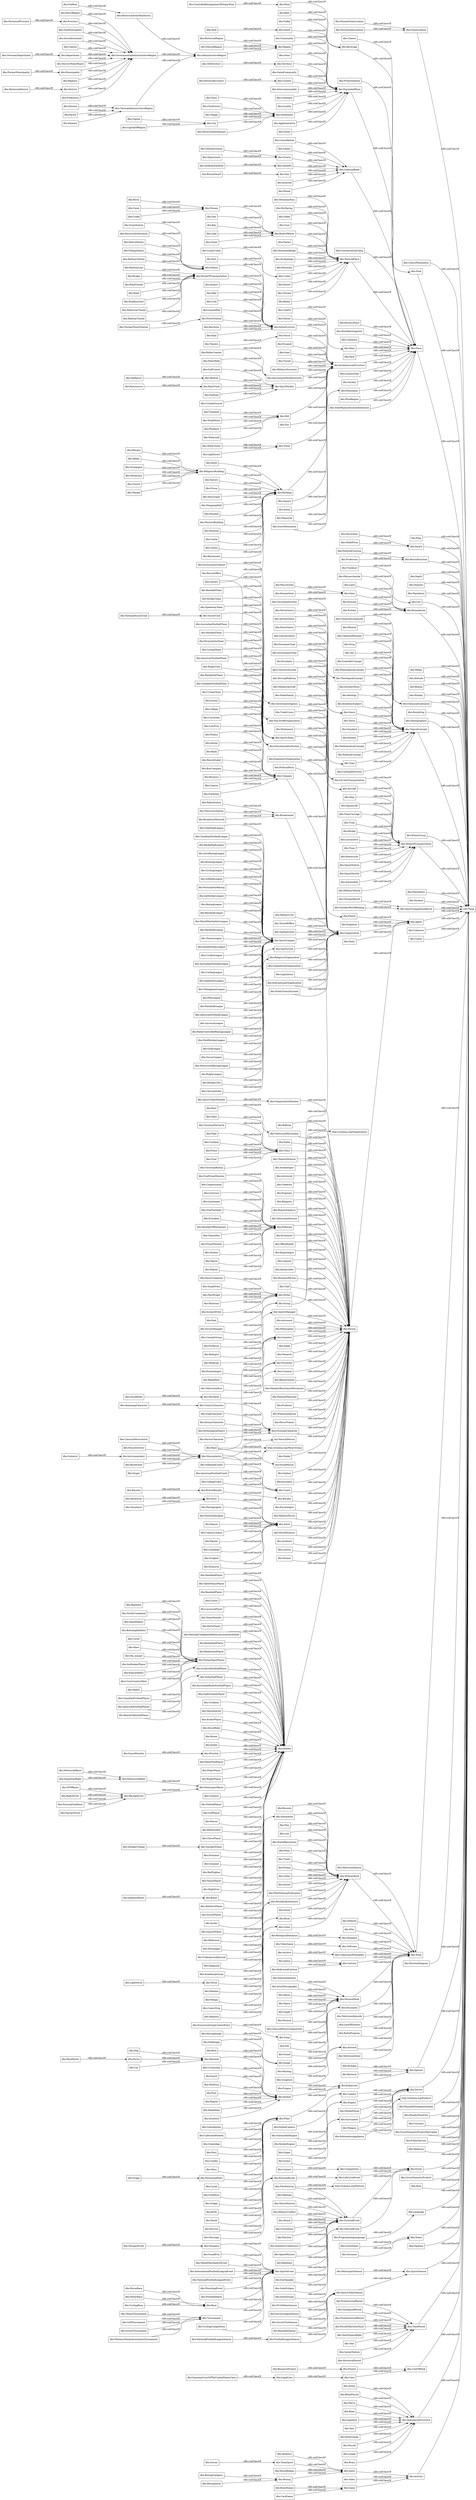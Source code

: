 digraph ar2dtool_diagram { 
rankdir=LR;
size="1000"
node [shape = rectangle, color="black"]; "dbo:Guitar" "dbo:ProtectedArea" "dbo:Galaxy" "dbo:SoftballLeague" "dbo:GovernmentAgency" "dbo:Rebellion" "dbo:Brewery" "dbo:RallyDriver" "dbo:HumanGene" "dbo:CyclingRace" "dbo:Treadmill" "dbo:Taxon" "dbo:Earthquake" "dbo:Orphan" "dbo:Mayor" "dbo:GeneLocation" "dbo:MusicalArtist" "dbo:Ship" "dbo:FormulaOneRacing" "dbo:Non-ProfitOrganisation" "dbo:Spacecraft" "dbo:AthleticsPlayer" "dbo:Mollusca" "dbo:MovingImage" "dbo:LiteraryGenre" "dbo:RecordOffice" "dbo:TradeUnion" "dbo:IceHockeyLeague" "dbo:Dog" "dbo:OlympicResult" "dbo:Infrastructure" "dbo:Standard" "dbo:Journalist" "dbo:SkiArea" "dbo:BoxingLeague" "dbo:ChartsPlacements" "dbo:BobsleighAthlete" "dbo:RocketEngine" "dbo:Lymph" "dbo:Royalty" "dbo:MovieGenre" "dbo:River" "dbo:PopulatedPlace" "dbo:OverseasDepartment" "dbo:Prison" "dbo:Meeting" "dbo:LaunchPad" "dbo:Fiefdom" "dbo:Food" "dbo:Artist" "dbo:DocumentType" "dbo:Province" "dbo:PeriodicalLiterature" "dbo:SoccerPlayer" "dbo:AmericanFootballCoach" "dbo:TrainCarriage" "dbo:Surfer" "dbo:Singer" "dbo:ConveyorSystem" "dbo:Place" "dbo:FormulaOneRacer" "dbo:NationalFootballLeagueEvent" "dbo:Book" "dbo:MetroStation" "dbo:CelestialBody" "dbo:BaseballLeague" "dbo:WrestlingEvent" "dbo:Fashion" "dbo:FootballMatch" "dbo:Race" "dbo:FillingStation" "dbo:Deputy" "dbo:MixedMartialArtsLeague" "dbo:Professor" "dbo:ConcentrationCamp" "dbo:MusicalWork" "dbo:RoadTunnel" "dbo:NaturalPlace" "dbo:ClassicalMusicArtist" "dbo:Village" "dbo:Divorce" "dbo:SubMunicipality" "dbo:SquashPlayer" "dbo:Fish" "dbo:Flag" "dbo:Award" "dbo:Athlete" "dbo:State" "dbo:PersonFunction" "dbo:Parliament" "dbo:BiologicalDatabase" "dbo:PowerStation" "dbo:NaturalEvent" "dbo:RadioStation" "dbo:WindMotor" "dbo:HistoricPlace" "dbo:Caterer" "dbo:MathematicalConcept" "dbo:SportsTeam" "dbo:HandballLeague" "dbo:Contest" "dbo:CareerStation" "dbo:Enzyme" "dbo:Skyscraper" "dbo:WorldHeritageSite" "dbo:HandballPlayer" "dbo:Curler" "dbo:Depth" "dbo:AnimangaCharacter" "dbo:Baronet" "dbo:Cemetery" "dbo:MusicDirector" "dbo:Sport" "dbo:TennisLeague" "dbo:Group" "dbo:Protein" "dbo:HollywoodCartoon" "dbo:Brain" "dbo:Song" "dbo:EmployersOrganisation" "dbo:PoliticalParty" "dbo:TableTennisPlayer" "dbo:Statistic" "dbo:BaseballPlayer" "dbo:MusicFestival" "dbo:Mosque" "dbo:Document" "dbo:Resume" "dbo:InlineHockeyLeague" "dbo:UndergroundJournal" "dbo:Deity" "dbo:Reference" "dbo:Mine" "dbo:RacingDriver" "dbo:Psychologist" "dbo:Single" "dbo:ChemicalCompound" "dbo:Magazine" "dbo:Organ" "dbo:Comic" "dbo:Cyclist" "dbo:Population" "dbo:Cave" "dbo:Plant" "dbo:BodyOfWater" "dbo:Glacier" "dbo:MilitaryPerson" "dbo:Soccer" "dbo:LacrossePlayer" "dbo:BaseballSeason" "dbo:Territory" "dbo:Reptile" "dbo:List" "dbo:Priest" "dbo:TelevisionEpisode" "dbo:Swarm" "dbo:VicePrimeMinister" "dbo:OrganisationMember" "dbo:Venue" "dbo:PoliticalConcept" "dbo:SportsTeamSeason" "dbo:EurovisionSongContestEntry" "dbo:GatedCommunity" "dbo:CricketLeague" "dbo:Biomolecule" "dbo:Media" "dbo:Play" "dbo:EducationalInstitution" "dbo:Altitude" "dbo:ScreenWriter" "dbo:Bacteria" "dbo:Blazon" "dbo:Arrondissement" "dbo:SoccerClub" "dbo:Vicar" "dbo:Holiday" "dbo:TeamMember" "dbo:AustralianFootballLeague" "dbo:AustralianFootballTeam" "dbo:ChemicalSubstance" "dbo:CurlingLeague" "dbo:Biologist" "dbo:RollerCoaster" "dbo:ShoppingMall" "dbo:Eukaryote" "dbo:RouteStop" "dbo:Abbey" "dbo:Amphibian" "dbo:SolarEclipse" "dbo:Poet" "dbo:Congressman" "dbo:Demographics" "dbo:Atoll" "dbo:Road" "dbo:RestArea" "dbo:Country" "dbo:DartsPlayer" "dbo:Artery" "dbo:BeachVolleyballPlayer" "dbo:NationalCollegiateAthleticAssociationAthlete" "dbo:TopicalConcept" "dbo:Hospital" "dbo:DisneyCharacter" "dbo:BoxingStyle" "dbo:HistoricalRegion" "dbo:Skier" "dbo:BloodVessel" "dbo:Intercommunality" "dbo:Instrumentalist" "dbo:Governor" "dbo:Pyramid" "dbo:Company" "dbo:Gate" "dbo:School" "dbo:MovieDirector" "dbo:Park" "dbo:Architect" "dbo:EthnicGroup" "dbo:MeanOfTransportation" "dbo:Polyhedron" "dbo:Deanery" "dbo:City" "dbo:ProgrammingLanguage" "dbo:Manga" "dbo:Lawyer" "dbo:Satellite" "dbo:HistoricBuilding" "dbo:Canal" "dbo:Type" "dbo:Dam" "dbo:MusicComposer" "dbo:Train" "dbo:Musical" "dbo:Law" "dbo:OldTerritory" "dbo:Windmill" "dbo:PersonalEvent" "dbo:ArtisticGenre" "dbo:Polysaccharide" "dbo:Creek" "dbo:Sea" "dbo:Broadcaster" "dbo:Publisher" "dbo:NCAATeamSeason" "dbo:SpeedwayLeague" "dbo:SerialKiller" "dbo:MilitaryUnit" "dbo:Athletics" "dbo:HistoricalPeriod" "dbo:Arachnid" "dbo:BasketballPlayer" "dbo:Moss" "dbo:Medician" "dbo:Bay" "dbo:Canton" "dbo:VideogamesLeague" "dbo:NaturalRegion" "dbo:Farmer" "dbo:PoloLeague" "dbo:Weapon" "dbo:LawFirm" "dbo:Marriage" "dbo:Referee" "dbo:Rocket" "dbo:Disease" "dbo:Painting" "dbo:TelevisionPersonality" "dbo:CardinalDirection" "dbo:RaceTrack" "dbo:StormSurge" "dbo:MythologicalFigure" "dbo:MountainRange" "dbo:ArchitecturalStructure" "dbo:SkiResort" "dbo:Cheese" "dbo:PaintballLeague" "dbo:Comedian" "dbo:Person" "dbo:SportCompetitionResult" "dbo:Agent" "dbo:BadmintonPlayer" "dbo:LineOfFashion" "dbo:LegalCase" "dbo:Horse" "dbo:RadioProgram" "dbo:Family" "dbo:WinterSportPlayer" "dbo:Actor" "dbo:ClassicalMusicComposition" "dbo:RoadJunction" "dbo:ControlledDesignationOfOriginWine" "dbo:SpeedwayRider" "dbo:Case" "dbo:MotorcycleRider" "dbo:Port" "dbo:Noble" "dbo:GridironFootballPlayer" "dbo:PrehistoricalPeriod" "dbo:HistoricalAreaOfAuthority" "dbo:Lieutenant" "dbo:OlympicEvent" "dbo:Cleric" "dbo:TheatreDirector" "dbo:Ski_jumper" "dbo:ClericalOrder" "dbo:Synagogue" "dbo:Employer" "dbo:Winery" "dbo:Archeologist" "dbo:Museum" "dbo:Continent" "dbo:Department" "dbo:GraveMonument" "dbo:IceHockeyPlayer" "dbo:Castle" "dbo:VolleyballPlayer" "dbo:Tunnel" "dbo:Photographer" "dbo:HandballTeam" "dbo:MilitaryStructure" "dbo:Unknown" "dbo:Archipelago" "dbo:Colour" "dbo:NascarDriver" "dbo:Camera" "dbo:Stadium" "dbo:Project" "dbo:Aristocrat" "dbo:Work" "dbo:Tournament" "dbo:Locality" "dbo:TrackList" "dbo:Memorial" "dbo:PoliticalFunction" "dbo:Competition" "dbo:DistrictWaterBoard" "dbo:WaterTower" "dbo:VicePresident" "dbo:FashionDesigner" "dbo:Lipid" "dbo:CyclingCompetition" "dbo:Celebrity" "dbo:SoccerManager" "dbo:HistoricalDistrict" "dbo:FormulaOneTeam" "dbo:MouseGene" "dbo:Artwork" "dbo:CapitalOfRegion" "dbo:ElectionDiagram" "dbo:Engineer" "dbo:Locomotive" "dbo:Religious" "dbo:BrownDwarf" "dbo:VideoGame" "dbo:President" "dbo:Library" "dbo:TermOfOffice" "dbo:CyclingTeam" "dbo:Species" "dbo:Device" "dbo:Engine" "dbo:Station" "dbo:HorseRace" "dbo:NationalAnthem" "dbo:Mountain" "dbo:RomanEmperor" "dbo:AmericanFootballTeam" "dbo:SambaSchool" "dbo:Archaea" "dbo:AustralianRulesFootballPlayer" "dbo:Birth" "dbo:TelevisionDirector" "dbo:Event" "dbo:ArtistDiscography" "dbo:Nerve" "dbo:RugbyClub" "dbo:AmericanFootballLeague" "dbo:FootballLeagueSeason" "dbo:Politician" "dbo:Bone" "dbo:Settlement" "dbo:TelevisionShow" "dbo:Star" "dbo:LacrosseLeague" "dbo:Olympics" "dbo:RouteOfTransportation" "dbo:NationalSoccerClub" "dbo:Economist" "dbo:SportsLeague" "dbo:Album" "dbo:Tram" "dbo:GaelicGamesPlayer" "dbo:DTMRacer" "dbo:GovernmentalAdministrativeRegion" "dbo:WaterwayTunnel" "dbo:OfficeHolder" "dbo:Theatre" "dbo:SportsClub" "dbo:BasketballTeam" "dbo:FigureSkater" "dbo:Cricketer" "dbo:NarutoCharacter" "dbo:RadioControlledRacingLeague" "dbo:MartialArtist" "dbo:GeologicalPeriod" "dbo:VoiceActor" "dbo:CricketGround" "dbo:Egyptologist" "dbo:StatedResolution" "dbo:ArcherPlayer" "dbo:Linguist" "dbo:Bird" "dbo:Surname" "dbo:FieldHockeyLeague" "dbo:Ambassador" "dbo:Diocese" "dbo:Agglomeration" "dbo:Asteroid" "dbo:Beer" "dbo:RailwayTunnel" "dbo:Tax" "dbo:ScientificConcept" "dbo:AmusementParkAttraction" "dbo:PhilosophicalConcept" "dbo:HumanDevelopmentIndex" "dbo:ProtohistoricalPeriod" "dbo:BusinessPerson" "dbo:WaterRide" "dbo:Chef" "dbo:ChristianBishop" "dbo:Sound" "dbo:HorseRider" "dbo:Rower" "dbo:NuclearPowerStation" "dbo:Anime" "dbo:Game" "dbo:Poem" "dbo:PenaltyShootOut" "dbo:Writer" "dbo:AmericanFootballPlayer" "dbo:Fungus" "dbo:SportFacility" "dbo:Capital" "dbo:PeriodOfArtisticStyle" "dbo:College" "dbo:RailwayStation" "dbo:SportsManager" "dbo:FormerMunicipality" "dbo:Currency" "dbo:TheologicalConcept" "dbo:Planet" "dbo:MemberOfParliament" "dbo:Ligament" "dbo:Crater" "dbo:SportsEvent" "dbo:Street" "dbo:Chancellor" "dbo:WrittenWork" "dbo:Airport" "dbo:Astronaut" "dbo:TelevisionStation" "dbo:BroadcastNetwork" "dbo:SoccerLeagueSeason" "dbo:GrandPrix" "dbo:StillImage" "dbo:Saint" "dbo:AdministrativeRegion" "dbo:Database" "dbo:MusicGenre" "dbo:CanadianFootballTeam" "dbo:NobleFamily" "dbo:Motorcycle" "dbo:Dancer" "dbo:Boxing" "dbo:AmateurBoxer" "dbo:RadioHost" "dbo:SystemOfLaw" "dbo:Constellation" "dbo:Island" "dbo:Vein" "dbo:ChristianDoctrine" "dbo:FloweringPlant" "dbo:Cycad" "dbo:Jockey" "dbo:Mill" "dbo:CardGame" "dbo:Grape" "dbo:Zoo" "dbo:FilmFestival" "dbo:Monastery" "dbo:GolfLeague" "dbo:SupremeCourtOfTheUnitedStatesCase" "dbo:Desert" "dbo:Casino" "dbo:MotorsportSeason" "dbo:Volcano" "dbo:CollegeCoach" "dbo:ReligiousOrganisation" "dbo:ClubMoss" "dbo:Novel" "dbo:SongWriter" "dbo:GolfCourse" "dbo:Ideology" "dbo:AcademicSubject" "dbo:LightNovel" "dbo:WomensTennisAssociationTournament" "dbo:Lake" "dbo:Globularswarm" "dbo:Decoration" "dbo:Tower" "dbo:CrossCountrySkier" "dbo:TelevisionSeason" "dbo:HorseRiding" "dbo:ChristianPatriarch" "dbo:GrossDomesticProductPerCapita" "dbo:PlayWright" "dbo:Software" "dbo:TramStation" "dbo:AdultActor" "dbo:Animal" "dbo:ComicsCreator" "dbo:Organisation" "dbo:NationalFootballLeagueSeason" "dbo:Attack" "dbo:Philosopher" "dbo:ClericalAdministrativeRegion" "dbo:PublicService" "dbo:CountrySeat" "dbo:HumanGeneLocation" "dbo:Municipality" "dbo:Medicine" "dbo:MixedMartialArtsEvent" "dbo:CricketTeam" "dbo:Judge" "dbo:Treaty" "dbo:Restaurant" "dbo:LifeCycleEvent" "dbo:SportsSeason" "dbo:Gene" "dbo:SoccerLeague" "dbo:ComicStrip" "dbo:CanadianFootballPlayer" "dbo:DigitalCamera" "dbo:Wrestler" "dbo:AutomobileEngine" "dbo:Sales" "dbo:Community" "dbo:Garden" "dbo:GrossDomesticProduct" "dbo:WaterPoloPlayer" "dbo:Drama" "dbo:Letter" "dbo:SpaceStation" "dbo:Monarch" "dbo:GivenName" "dbo:MotorcycleRacingLeague" "dbo:BackScene" "dbo:Mineral" "dbo:PokerPlayer" "dbo:Area" "dbo:VolleyballCoach" "dbo:RugbyPlayer" "dbo:RugbyLeague" "dbo:VolleyballLeague" "dbo:LunarCrater" "dbo:Scientist" "dbo:Convention" "dbo:MovingWalkway" "dbo:Airline" "dbo:BaseballTeam" "dbo:ArtificialSatellite" "dbo:Presenter" "dbo:Language" "dbo:NobelPrize" "dbo:HockeyTeam" "dbo:Mammal" "dbo:MotorsportRacer" "dbo:Manhwa" "dbo:Ginkgo" "dbo:Monument" "dbo:SnookerChamp" "dbo:Election" "dbo:Name" "dbo:Dike" "dbo:Canoeist" "dbo:AcademicConference" "dbo:SpaceShuttle" "dbo:Automobile" "dbo:BeautyQueen" "dbo:MemberResistanceMovement" "dbo:GeopoliticalOrganisation" "dbo:RailwayLine" "dbo:HistoricalProvince" "dbo:Article" "dbo:Bank" "dbo:Band" "dbo:NetballPlayer" "dbo:SpeedwayTeam" "dbo:Hotel" "dbo:InternationalFootballLeagueEvent" "dbo:SpaceMission" "dbo:Beach" "dbo:Website" "dbo:CoalPit" "dbo:Vodka" "dbo:Bridge" "dbo:Beverage" "dbo:Building" "dbo:Regency" "dbo:PlayboyPlaymate" "dbo:HistoricalSettlement" "dbo:BritishRoyalty" "dbo:GolfPlayer" "dbo:Ocean" "dbo:TelevisionHost" "dbo:Racecourse" "dbo:Crustacean" "dbo:YearInSpaceflight" "dbo:CanadianFootballLeague" "dbo:Church" "dbo:Diploma" "dbo:Pope" "dbo:District" "dbo:MultiVolumePublication" "dbo:Fencer" "dbo:TimePeriod" "dbo:Guitarist" "dbo:TennisTournament" "dbo:TeamSport" "dbo:GolfTournament" "dbo:ElectricalSubstation" "dbo:File" "dbo:SportsTeamMember" "dbo:Film" "dbo:Producer" "dbo:ComedyGroup" "dbo:Cat" "dbo:Skater" "dbo:Gnetophytes" "dbo:Legislature" "dbo:Manhua" "dbo:MilitaryVehicle" "dbo:SocietalEvent" "dbo:Wine" "dbo:PoliticianSpouse" "dbo:Criminal" "dbo:Lighthouse" "dbo:Escalator" "dbo:CollectionOfValuables" "dbo:Town" "dbo:Annotation" "dbo:HorseTrainer" "dbo:Sculpture" "dbo:Bodybuilder" "dbo:ChessPlayer" "dbo:Square" "dbo:Cartoon" "dbo:SnookerPlayer" "dbo:Year" "dbo:On-SiteTransportation" "dbo:Historian" "dbo:MountainPass" "dbo:Region" "dbo:Death" "dbo:Embryology" "dbo:Biathlete" "dbo:UnitOfWork" "dbo:MotorRace" "dbo:RecordLabel" "dbo:HistoricalCountry" "dbo:Lock" "dbo:MobilePhone" "dbo:Painter" "dbo:HockeyClub" "dbo:AcademicJournal" "dbo:MouseGeneLocation" "dbo:Arena" "dbo:Sculptor" "dbo:PrimeMinister" "dbo:ResearchProject" "dbo:Shrine" "dbo:InformationAppliance" "dbo:Host" "dbo:BasketballLeague" "dbo:CityDistrict" "dbo:HotSpring" "dbo:Parish" "dbo:BusCompany" "dbo:Opera" "dbo:ChemicalElement" "dbo:WineRegion" "dbo:InternationalOrganisation" "dbo:CultivatedVariety" "dbo:AutoRacingLeague" "dbo:FictionalCharacter" "dbo:Coach" "dbo:Cardinal" "dbo:GovernmentType" "dbo:GreenAlga" "dbo:MilitaryConflict" "dbo:ReligiousBuilding" "dbo:ComicsCharacter" "dbo:SoccerClubSeason" "dbo:Stream" "dbo:BowlingLeague" "dbo:Valley" "dbo:Profession" "dbo:SiteOfSpecialScientificInterest" "dbo:Aircraft" "dbo:Swimmer" "dbo:Genre" "dbo:PublicTransitSystem" "dbo:Humorist" "dbo:Murderer" "dbo:SoccerTournament" "dbo:Fern" "dbo:NordicCombined" "dbo:Model" "dbo:Factory" "dbo:Gymnast" "dbo:Drug" "dbo:CyclingLeague" "dbo:SumoWrestler" "dbo:Activity" "dbo:BullFighter" "dbo:Archive" "dbo:Image" "dbo:Newspaper" "dbo:Entomologist" "dbo:Openswarm" "dbo:Prefecture" "dbo:TennisPlayer" "dbo:HighDiver" "dbo:AnatomicalStructure" "dbo:Instrument" "dbo:BoxingCategory" "dbo:Boxer" "dbo:University" "dbo:Insect" "dbo:SnookerWorldRanking" "dbo:Quote" "dbo:GovernmentCabinet" "dbo:Conifer" "dbo:Senator" "dbo:SpeedSkater" "dbo:Temple" "dbo:MilitaryAircraft" "dbo:RaceHorse" "dbo:MicroRegion" "dbo:SoapCharacter" "dbo:Watermill" "dbo:BoardGame" "dbo:MotocycleRacer" "dbo:Muscle" ; /*classes style*/
	"dbo:Continent" -> "dbo:PopulatedPlace" [ label = "rdfs:subClassOf" ];
	"dbo:ArchitecturalStructure" -> "dbo:Place" [ label = "rdfs:subClassOf" ];
	"dbo:WaterTower" -> "dbo:Tower" [ label = "rdfs:subClassOf" ];
	"dbo:MusicFestival" -> "dbo:SocietalEvent" [ label = "rdfs:subClassOf" ];
	"dbo:SerialKiller" -> "dbo:Murderer" [ label = "rdfs:subClassOf" ];
	"dbo:NascarDriver" -> "dbo:RacingDriver" [ label = "rdfs:subClassOf" ];
	"dbo:Sea" -> "dbo:BodyOfWater" [ label = "rdfs:subClassOf" ];
	"dbo:GovernmentType" -> "dbo:Type" [ label = "rdfs:subClassOf" ];
	"dbo:ComicStrip" -> "dbo:Comic" [ label = "rdfs:subClassOf" ];
	"dbo:Model" -> "dbo:Person" [ label = "rdfs:subClassOf" ];
	"dbo:BobsleighAthlete" -> "dbo:WinterSportPlayer" [ label = "rdfs:subClassOf" ];
	"dbo:SnookerWorldRanking" -> "dbo:SportCompetitionResult" [ label = "rdfs:subClassOf" ];
	"dbo:Book" -> "dbo:WrittenWork" [ label = "rdfs:subClassOf" ];
	"dbo:Engineer" -> "dbo:Person" [ label = "rdfs:subClassOf" ];
	"dbo:EurovisionSongContestEntry" -> "dbo:Song" [ label = "rdfs:subClassOf" ];
	"dbo:CityDistrict" -> "dbo:Settlement" [ label = "rdfs:subClassOf" ];
	"dbo:SpaceStation" -> "dbo:MeanOfTransportation" [ label = "rdfs:subClassOf" ];
	"dbo:TopicalConcept" -> "owl:Thing" [ label = "rdfs:subClassOf" ];
	"dbo:Organ" -> "dbo:Instrument" [ label = "rdfs:subClassOf" ];
	"dbo:Farmer" -> "dbo:Person" [ label = "rdfs:subClassOf" ];
	"dbo:Zoo" -> "dbo:ArchitecturalStructure" [ label = "rdfs:subClassOf" ];
	"dbo:Producer" -> "dbo:Person" [ label = "rdfs:subClassOf" ];
	"dbo:NationalFootballLeagueEvent" -> "dbo:SportsEvent" [ label = "rdfs:subClassOf" ];
	"dbo:PrehistoricalPeriod" -> "dbo:TimePeriod" [ label = "rdfs:subClassOf" ];
	"dbo:LacrossePlayer" -> "dbo:Athlete" [ label = "rdfs:subClassOf" ];
	"dbo:Park" -> "dbo:Place" [ label = "rdfs:subClassOf" ];
	"dbo:Baronet" -> "dbo:BritishRoyalty" [ label = "rdfs:subClassOf" ];
	"dbo:MixedMartialArtsEvent" -> "dbo:SportsEvent" [ label = "rdfs:subClassOf" ];
	"dbo:Vein" -> "dbo:AnatomicalStructure" [ label = "rdfs:subClassOf" ];
	"dbo:AnimangaCharacter" -> "dbo:ComicsCharacter" [ label = "rdfs:subClassOf" ];
	"dbo:SongWriter" -> "dbo:Writer" [ label = "rdfs:subClassOf" ];
	"dbo:Pope" -> "dbo:Cleric" [ label = "rdfs:subClassOf" ];
	"dbo:PoliticalParty" -> "dbo:Organisation" [ label = "rdfs:subClassOf" ];
	"dbo:CardGame" -> "dbo:Game" [ label = "rdfs:subClassOf" ];
	"dbo:Ship" -> "dbo:MeanOfTransportation" [ label = "rdfs:subClassOf" ];
	"dbo:Document" -> "dbo:Work" [ label = "rdfs:subClassOf" ];
	"dbo:TelevisionDirector" -> "dbo:Person" [ label = "rdfs:subClassOf" ];
	"dbo:NobleFamily" -> "dbo:Family" [ label = "rdfs:subClassOf" ];
	"dbo:Medician" -> "dbo:Scientist" [ label = "rdfs:subClassOf" ];
	"dbo:Population" -> "owl:Thing" [ label = "rdfs:subClassOf" ];
	"dbo:ScientificConcept" -> "dbo:TopicalConcept" [ label = "rdfs:subClassOf" ];
	"dbo:ResearchProject" -> "dbo:Project" [ label = "rdfs:subClassOf" ];
	"dbo:Saint" -> "dbo:Cleric" [ label = "rdfs:subClassOf" ];
	"dbo:Beer" -> "dbo:Beverage" [ label = "rdfs:subClassOf" ];
	"dbo:Venue" -> "dbo:ArchitecturalStructure" [ label = "rdfs:subClassOf" ];
	"dbo:Windmill" -> "dbo:Mill" [ label = "rdfs:subClassOf" ];
	"dbo:WrestlingEvent" -> "dbo:SportsEvent" [ label = "rdfs:subClassOf" ];
	"dbo:BaseballTeam" -> "dbo:SportsTeam" [ label = "rdfs:subClassOf" ];
	"dbo:BusCompany" -> "dbo:Company" [ label = "rdfs:subClassOf" ];
	"dbo:Escalator" -> "dbo:On-SiteTransportation" [ label = "rdfs:subClassOf" ];
	"dbo:Cricketer" -> "dbo:Athlete" [ label = "rdfs:subClassOf" ];
	"dbo:Congressman" -> "dbo:Politician" [ label = "rdfs:subClassOf" ];
	"dbo:TrainCarriage" -> "dbo:MeanOfTransportation" [ label = "rdfs:subClassOf" ];
	"dbo:OldTerritory" -> "dbo:Territory" [ label = "rdfs:subClassOf" ];
	"dbo:HistoricalAreaOfAuthority" -> "dbo:AdministrativeRegion" [ label = "rdfs:subClassOf" ];
	"dbo:OfficeHolder" -> "dbo:Person" [ label = "rdfs:subClassOf" ];
	"dbo:RugbyLeague" -> "dbo:SportsLeague" [ label = "rdfs:subClassOf" ];
	"dbo:Lock" -> "dbo:Infrastructure" [ label = "rdfs:subClassOf" ];
	"dbo:Meeting" -> "dbo:SocietalEvent" [ label = "rdfs:subClassOf" ];
	"dbo:MetroStation" -> "dbo:Station" [ label = "rdfs:subClassOf" ];
	"dbo:Currency" -> "owl:Thing" [ label = "rdfs:subClassOf" ];
	"dbo:TennisTournament" -> "dbo:Tournament" [ label = "rdfs:subClassOf" ];
	"dbo:ClassicalMusicArtist" -> "dbo:MusicalArtist" [ label = "rdfs:subClassOf" ];
	"dbo:BusinessPerson" -> "dbo:Person" [ label = "rdfs:subClassOf" ];
	"dbo:Company" -> "dbo:Organisation" [ label = "rdfs:subClassOf" ];
	"dbo:Holiday" -> "owl:Thing" [ label = "rdfs:subClassOf" ];
	"dbo:Bird" -> "dbo:Animal" [ label = "rdfs:subClassOf" ];
	"dbo:FilmFestival" -> "dbo:SocietalEvent" [ label = "rdfs:subClassOf" ];
	"dbo:FilmFestival" -> "http://schema.org/Festival" [ label = "rdfs:subClassOf" ];
	"dbo:RouteStop" -> "owl:Thing" [ label = "rdfs:subClassOf" ];
	"dbo:SpeedSkater" -> "dbo:WinterSportPlayer" [ label = "rdfs:subClassOf" ];
	"dbo:AutomobileEngine" -> "dbo:Engine" [ label = "rdfs:subClassOf" ];
	"dbo:StillImage" -> "dbo:Image" [ label = "rdfs:subClassOf" ];
	"dbo:ReligiousOrganisation" -> "dbo:Organisation" [ label = "rdfs:subClassOf" ];
	"dbo:College" -> "dbo:EducationalInstitution" [ label = "rdfs:subClassOf" ];
	"dbo:Capital" -> "dbo:City" [ label = "rdfs:subClassOf" ];
	"dbo:MotorsportRacer" -> "dbo:Athlete" [ label = "rdfs:subClassOf" ];
	"dbo:Airport" -> "dbo:Infrastructure" [ label = "rdfs:subClassOf" ];
	"dbo:SambaSchool" -> "dbo:Organisation" [ label = "rdfs:subClassOf" ];
	"dbo:GridironFootballPlayer" -> "dbo:Athlete" [ label = "rdfs:subClassOf" ];
	"dbo:HockeyTeam" -> "dbo:SportsTeam" [ label = "rdfs:subClassOf" ];
	"dbo:Fish" -> "dbo:Animal" [ label = "rdfs:subClassOf" ];
	"dbo:NaturalEvent" -> "dbo:Event" [ label = "rdfs:subClassOf" ];
	"dbo:Train" -> "dbo:MeanOfTransportation" [ label = "rdfs:subClassOf" ];
	"dbo:TennisLeague" -> "dbo:SportsLeague" [ label = "rdfs:subClassOf" ];
	"dbo:Pyramid" -> "dbo:ArchitecturalStructure" [ label = "rdfs:subClassOf" ];
	"dbo:SkiArea" -> "dbo:SportFacility" [ label = "rdfs:subClassOf" ];
	"dbo:Cardinal" -> "dbo:Cleric" [ label = "rdfs:subClassOf" ];
	"dbo:Year" -> "dbo:TimePeriod" [ label = "rdfs:subClassOf" ];
	"dbo:Crustacean" -> "dbo:Animal" [ label = "rdfs:subClassOf" ];
	"dbo:Arachnid" -> "dbo:Animal" [ label = "rdfs:subClassOf" ];
	"dbo:RecordLabel" -> "dbo:Company" [ label = "rdfs:subClassOf" ];
	"dbo:HorseRider" -> "dbo:Athlete" [ label = "rdfs:subClassOf" ];
	"dbo:PublicTransitSystem" -> "dbo:Organisation" [ label = "rdfs:subClassOf" ];
	"dbo:VicePrimeMinister" -> "dbo:Politician" [ label = "rdfs:subClassOf" ];
	"dbo:CricketGround" -> "dbo:SportFacility" [ label = "rdfs:subClassOf" ];
	"dbo:Death" -> "dbo:PersonalEvent" [ label = "rdfs:subClassOf" ];
	"dbo:List" -> "owl:Thing" [ label = "rdfs:subClassOf" ];
	"dbo:State" -> "dbo:PopulatedPlace" [ label = "rdfs:subClassOf" ];
	"dbo:Motorcycle" -> "dbo:MeanOfTransportation" [ label = "rdfs:subClassOf" ];
	"dbo:Desert" -> "dbo:NaturalPlace" [ label = "rdfs:subClassOf" ];
	"dbo:Opera" -> "dbo:MusicalWork" [ label = "rdfs:subClassOf" ];
	"dbo:DTMRacer" -> "dbo:RacingDriver" [ label = "rdfs:subClassOf" ];
	"dbo:Synagogue" -> "dbo:ReligiousBuilding" [ label = "rdfs:subClassOf" ];
	"dbo:AmericanFootballTeam" -> "dbo:SportsTeam" [ label = "rdfs:subClassOf" ];
	"dbo:Database" -> "dbo:Work" [ label = "rdfs:subClassOf" ];
	"dbo:SportsTeam" -> "dbo:Organisation" [ label = "rdfs:subClassOf" ];
	"dbo:Boxer" -> "dbo:Athlete" [ label = "rdfs:subClassOf" ];
	"dbo:GrandPrix" -> "dbo:SportsEvent" [ label = "rdfs:subClassOf" ];
	"dbo:MilitaryAircraft" -> "dbo:Aircraft" [ label = "rdfs:subClassOf" ];
	"dbo:HighDiver" -> "dbo:Athlete" [ label = "rdfs:subClassOf" ];
	"dbo:TheatreDirector" -> "dbo:Person" [ label = "rdfs:subClassOf" ];
	"dbo:TelevisionHost" -> "dbo:Presenter" [ label = "rdfs:subClassOf" ];
	"dbo:Canoeist" -> "dbo:Athlete" [ label = "rdfs:subClassOf" ];
	"dbo:Locomotive" -> "dbo:MeanOfTransportation" [ label = "rdfs:subClassOf" ];
	"dbo:Film" -> "dbo:Work" [ label = "rdfs:subClassOf" ];
	"dbo:Building" -> "dbo:ArchitecturalStructure" [ label = "rdfs:subClassOf" ];
	"dbo:BaseballLeague" -> "dbo:SportsLeague" [ label = "rdfs:subClassOf" ];
	"dbo:NCAATeamSeason" -> "dbo:SportsTeamSeason" [ label = "rdfs:subClassOf" ];
	"dbo:Name" -> "owl:Thing" [ label = "rdfs:subClassOf" ];
	"dbo:Cat" -> "dbo:Mammal" [ label = "rdfs:subClassOf" ];
	"dbo:Song" -> "dbo:MusicalWork" [ label = "rdfs:subClassOf" ];
	"dbo:Sound" -> "dbo:Document" [ label = "rdfs:subClassOf" ];
	"dbo:Archeologist" -> "dbo:Person" [ label = "rdfs:subClassOf" ];
	"dbo:FictionalCharacter" -> "dbo:Person" [ label = "rdfs:subClassOf" ];
	"dbo:Fencer" -> "dbo:Athlete" [ label = "rdfs:subClassOf" ];
	"dbo:RollerCoaster" -> "dbo:AmusementParkAttraction" [ label = "rdfs:subClassOf" ];
	"dbo:OlympicResult" -> "dbo:SportCompetitionResult" [ label = "rdfs:subClassOf" ];
	"dbo:MemberResistanceMovement" -> "dbo:Person" [ label = "rdfs:subClassOf" ];
	"dbo:BrownDwarf" -> "dbo:Star" [ label = "rdfs:subClassOf" ];
	"dbo:Square" -> "dbo:ArchitecturalStructure" [ label = "rdfs:subClassOf" ];
	"dbo:TelevisionEpisode" -> "dbo:Work" [ label = "rdfs:subClassOf" ];
	"dbo:BloodVessel" -> "dbo:AnatomicalStructure" [ label = "rdfs:subClassOf" ];
	"dbo:IceHockeyLeague" -> "dbo:SportsLeague" [ label = "rdfs:subClassOf" ];
	"dbo:Lawyer" -> "dbo:Person" [ label = "rdfs:subClassOf" ];
	"dbo:Publisher" -> "dbo:Company" [ label = "rdfs:subClassOf" ];
	"dbo:SumoWrestler" -> "dbo:Wrestler" [ label = "rdfs:subClassOf" ];
	"dbo:MotocycleRacer" -> "dbo:MotorcycleRider" [ label = "rdfs:subClassOf" ];
	"dbo:RadioHost" -> "dbo:Presenter" [ label = "rdfs:subClassOf" ];
	"dbo:WinterSportPlayer" -> "dbo:Athlete" [ label = "rdfs:subClassOf" ];
	"dbo:Soccer" -> "dbo:TeamSport" [ label = "rdfs:subClassOf" ];
	"dbo:Racecourse" -> "dbo:RaceTrack" [ label = "rdfs:subClassOf" ];
	"dbo:InternationalOrganisation" -> "dbo:Organisation" [ label = "rdfs:subClassOf" ];
	"dbo:Airline" -> "dbo:Company" [ label = "rdfs:subClassOf" ];
	"dbo:LunarCrater" -> "dbo:Crater" [ label = "rdfs:subClassOf" ];
	"dbo:BoxingStyle" -> "dbo:Boxing" [ label = "rdfs:subClassOf" ];
	"dbo:SnookerPlayer" -> "dbo:Athlete" [ label = "rdfs:subClassOf" ];
	"dbo:TelevisionShow" -> "dbo:Work" [ label = "rdfs:subClassOf" ];
	"dbo:MusicDirector" -> "dbo:MusicalArtist" [ label = "rdfs:subClassOf" ];
	"dbo:Galaxy" -> "dbo:CelestialBody" [ label = "rdfs:subClassOf" ];
	"dbo:BoxingCategory" -> "dbo:Boxing" [ label = "rdfs:subClassOf" ];
	"dbo:SoftballLeague" -> "dbo:SportsLeague" [ label = "rdfs:subClassOf" ];
	"dbo:InlineHockeyLeague" -> "dbo:SportsLeague" [ label = "rdfs:subClassOf" ];
	"dbo:GeneLocation" -> "owl:Thing" [ label = "rdfs:subClassOf" ];
	"dbo:Plant" -> "dbo:Eukaryote" [ label = "rdfs:subClassOf" ];
	"dbo:Psychologist" -> "dbo:Person" [ label = "rdfs:subClassOf" ];
	"dbo:CurlingLeague" -> "dbo:SportsLeague" [ label = "rdfs:subClassOf" ];
	"dbo:TheologicalConcept" -> "dbo:TopicalConcept" [ label = "rdfs:subClassOf" ];
	"dbo:Monastery" -> "dbo:ReligiousBuilding" [ label = "rdfs:subClassOf" ];
	"dbo:HistoricalRegion" -> "dbo:Region" [ label = "rdfs:subClassOf" ];
	"dbo:Country" -> "dbo:PopulatedPlace" [ label = "rdfs:subClassOf" ];
	"dbo:Sculptor" -> "dbo:Artist" [ label = "rdfs:subClassOf" ];
	"dbo:EthnicGroup" -> "owl:Thing" [ label = "rdfs:subClassOf" ];
	"dbo:Bone" -> "dbo:AnatomicalStructure" [ label = "rdfs:subClassOf" ];
	"dbo:PersonFunction" -> "owl:Thing" [ label = "rdfs:subClassOf" ];
	"dbo:LightNovel" -> "dbo:Novel" [ label = "rdfs:subClassOf" ];
	"dbo:Area" -> "owl:Thing" [ label = "rdfs:subClassOf" ];
	"dbo:BoardGame" -> "dbo:Game" [ label = "rdfs:subClassOf" ];
	"dbo:Mollusca" -> "dbo:Animal" [ label = "rdfs:subClassOf" ];
	"dbo:Linguist" -> "dbo:Person" [ label = "rdfs:subClassOf" ];
	"dbo:Brewery" -> "dbo:Company" [ label = "rdfs:subClassOf" ];
	"dbo:Philosopher" -> "dbo:Person" [ label = "rdfs:subClassOf" ];
	"dbo:PersonalEvent" -> "dbo:LifeCycleEvent" [ label = "rdfs:subClassOf" ];
	"dbo:HistoricalDistrict" -> "dbo:District" [ label = "rdfs:subClassOf" ];
	"dbo:Dancer" -> "dbo:Artist" [ label = "rdfs:subClassOf" ];
	"dbo:HistoricalPeriod" -> "dbo:TimePeriod" [ label = "rdfs:subClassOf" ];
	"dbo:Town" -> "dbo:Settlement" [ label = "rdfs:subClassOf" ];
	"dbo:TeamSport" -> "dbo:Sport" [ label = "rdfs:subClassOf" ];
	"dbo:NationalAnthem" -> "dbo:MusicalWork" [ label = "rdfs:subClassOf" ];
	"dbo:Convention" -> "dbo:SocietalEvent" [ label = "rdfs:subClassOf" ];
	"dbo:Aristocrat" -> "dbo:Person" [ label = "rdfs:subClassOf" ];
	"dbo:Cleric" -> "dbo:Person" [ label = "rdfs:subClassOf" ];
	"dbo:CoalPit" -> "dbo:Mine" [ label = "rdfs:subClassOf" ];
	"dbo:MovingImage" -> "dbo:Image" [ label = "rdfs:subClassOf" ];
	"dbo:SubMunicipality" -> "dbo:GovernmentalAdministrativeRegion" [ label = "rdfs:subClassOf" ];
	"dbo:Intercommunality" -> "dbo:PopulatedPlace" [ label = "rdfs:subClassOf" ];
	"dbo:MusicalArtist" -> "dul:NaturalPerson" [ label = "rdfs:subClassOf" ];
	"dbo:MusicalArtist" -> "dbo:Artist" [ label = "rdfs:subClassOf" ];
	"dbo:MusicalArtist" -> "http://schema.org/MusicGroup" [ label = "rdfs:subClassOf" ];
	"dbo:Memorial" -> "dbo:Monument" [ label = "rdfs:subClassOf" ];
	"dbo:SportsTeamSeason" -> "dbo:SportsSeason" [ label = "rdfs:subClassOf" ];
	"dbo:Valley" -> "dbo:NaturalPlace" [ label = "rdfs:subClassOf" ];
	"dbo:Comic" -> "dbo:WrittenWork" [ label = "rdfs:subClassOf" ];
	"dbo:PenaltyShootOut" -> "owl:Thing" [ label = "rdfs:subClassOf" ];
	"dbo:InternationalFootballLeagueEvent" -> "dbo:SportsEvent" [ label = "rdfs:subClassOf" ];
	"dbo:LacrosseLeague" -> "dbo:SportsLeague" [ label = "rdfs:subClassOf" ];
	"dbo:SportsManager" -> "dbo:Person" [ label = "rdfs:subClassOf" ];
	"dbo:ProtectedArea" -> "dbo:Place" [ label = "rdfs:subClassOf" ];
	"dbo:Priest" -> "dbo:Cleric" [ label = "rdfs:subClassOf" ];
	"dbo:On-SiteTransportation" -> "dbo:MeanOfTransportation" [ label = "rdfs:subClassOf" ];
	"dbo:AdministrativeRegion" -> "dbo:Region" [ label = "rdfs:subClassOf" ];
	"dbo:SystemOfLaw" -> "dbo:TopicalConcept" [ label = "rdfs:subClassOf" ];
	"dbo:ChessPlayer" -> "dbo:Athlete" [ label = "rdfs:subClassOf" ];
	"dbo:Manhwa" -> "dbo:Comic" [ label = "rdfs:subClassOf" ];
	"dbo:Marriage" -> "dbo:PersonalEvent" [ label = "rdfs:subClassOf" ];
	"dbo:RailwayStation" -> "dbo:Station" [ label = "rdfs:subClassOf" ];
	"dbo:GovernmentAgency" -> "dbo:Organisation" [ label = "rdfs:subClassOf" ];
	"dbo:Horse" -> "dbo:Mammal" [ label = "rdfs:subClassOf" ];
	"dbo:Genre" -> "dbo:TopicalConcept" [ label = "rdfs:subClassOf" ];
	"dbo:Photographer" -> "dbo:Artist" [ label = "rdfs:subClassOf" ];
	"dbo:Food" -> "owl:Thing" [ label = "rdfs:subClassOf" ];
	"dbo:Image" -> "dbo:Document" [ label = "rdfs:subClassOf" ];
	"dbo:Award" -> "owl:Thing" [ label = "rdfs:subClassOf" ];
	"dbo:Religious" -> "dbo:Person" [ label = "rdfs:subClassOf" ];
	"dbo:CelestialBody" -> "dbo:Place" [ label = "rdfs:subClassOf" ];
	"dbo:CanadianFootballTeam" -> "dbo:SportsTeam" [ label = "rdfs:subClassOf" ];
	"dbo:Embryology" -> "dbo:AnatomicalStructure" [ label = "rdfs:subClassOf" ];
	"dbo:Governor" -> "dbo:Politician" [ label = "rdfs:subClassOf" ];
	"dbo:Gnetophytes" -> "dbo:Plant" [ label = "rdfs:subClassOf" ];
	"dbo:DartsPlayer" -> "dbo:Athlete" [ label = "rdfs:subClassOf" ];
	"dbo:Star" -> "dbo:CelestialBody" [ label = "rdfs:subClassOf" ];
	"dbo:President" -> "dbo:Politician" [ label = "rdfs:subClassOf" ];
	"dbo:Contest" -> "dbo:Competition" [ label = "rdfs:subClassOf" ];
	"dbo:RailwayTunnel" -> "dbo:RouteOfTransportation" [ label = "rdfs:subClassOf" ];
	"dbo:Bodybuilder" -> "dbo:Athlete" [ label = "rdfs:subClassOf" ];
	"dbo:Musical" -> "dbo:MusicalWork" [ label = "rdfs:subClassOf" ];
	"dbo:RugbyClub" -> "dbo:SportsTeam" [ label = "rdfs:subClassOf" ];
	"dbo:Election" -> "dbo:SocietalEvent" [ label = "rdfs:subClassOf" ];
	"dbo:Ideology" -> "dbo:TopicalConcept" [ label = "rdfs:subClassOf" ];
	"dbo:MicroRegion" -> "dbo:GovernmentalAdministrativeRegion" [ label = "rdfs:subClassOf" ];
	"dbo:Creek" -> "dbo:Stream" [ label = "rdfs:subClassOf" ];
	"dbo:HandballPlayer" -> "dbo:Athlete" [ label = "rdfs:subClassOf" ];
	"dbo:Writer" -> "dbo:Person" [ label = "rdfs:subClassOf" ];
	"dbo:Medicine" -> "owl:Thing" [ label = "rdfs:subClassOf" ];
	"dbo:Annotation" -> "dbo:WrittenWork" [ label = "rdfs:subClassOf" ];
	"dbo:AmusementParkAttraction" -> "dbo:ArchitecturalStructure" [ label = "rdfs:subClassOf" ];
	"dbo:ElectricalSubstation" -> "dbo:Station" [ label = "rdfs:subClassOf" ];
	"dbo:Amphibian" -> "dbo:Animal" [ label = "rdfs:subClassOf" ];
	"dbo:Bridge" -> "dbo:RouteOfTransportation" [ label = "rdfs:subClassOf" ];
	"dbo:Satellite" -> "dbo:CelestialBody" [ label = "rdfs:subClassOf" ];
	"dbo:PlayWright" -> "dbo:Writer" [ label = "rdfs:subClassOf" ];
	"dbo:FormulaOneRacer" -> "dbo:RacingDriver" [ label = "rdfs:subClassOf" ];
	"dbo:NordicCombined" -> "dbo:WinterSportPlayer" [ label = "rdfs:subClassOf" ];
	"dbo:CardinalDirection" -> "dbo:TopicalConcept" [ label = "rdfs:subClassOf" ];
	"dbo:ArtificialSatellite" -> "dbo:Satellite" [ label = "rdfs:subClassOf" ];
	"dbo:Spacecraft" -> "dbo:MeanOfTransportation" [ label = "rdfs:subClassOf" ];
	"dbo:UnitOfWork" -> "owl:Thing" [ label = "rdfs:subClassOf" ];
	"dbo:Treadmill" -> "dbo:Mill" [ label = "rdfs:subClassOf" ];
	"dbo:Municipality" -> "dbo:GovernmentalAdministrativeRegion" [ label = "rdfs:subClassOf" ];
	"dbo:Stream" -> "dbo:BodyOfWater" [ label = "rdfs:subClassOf" ];
	"dbo:FillingStation" -> "dbo:Station" [ label = "rdfs:subClassOf" ];
	"dbo:Conifer" -> "dbo:Plant" [ label = "rdfs:subClassOf" ];
	"dbo:DigitalCamera" -> "dbo:Camera" [ label = "rdfs:subClassOf" ];
	"dbo:Department" -> "dbo:GovernmentalAdministrativeRegion" [ label = "rdfs:subClassOf" ];
	"dbo:ProgrammingLanguage" -> "dbo:Language" [ label = "rdfs:subClassOf" ];
	"dbo:CyclingCompetition" -> "dbo:SportsEvent" [ label = "rdfs:subClassOf" ];
	"dbo:Sales" -> "dbo:Activity" [ label = "rdfs:subClassOf" ];
	"dbo:Stadium" -> "dbo:SportFacility" [ label = "rdfs:subClassOf" ];
	"dbo:Brain" -> "dbo:AnatomicalStructure" [ label = "rdfs:subClassOf" ];
	"dbo:Eukaryote" -> "dbo:Species" [ label = "rdfs:subClassOf" ];
	"dbo:HockeyClub" -> "dbo:SportsClub" [ label = "rdfs:subClassOf" ];
	"dbo:MotorsportSeason" -> "dbo:SportsSeason" [ label = "rdfs:subClassOf" ];
	"dbo:Professor" -> "dbo:Scientist" [ label = "rdfs:subClassOf" ];
	"dbo:AdultActor" -> "dbo:Actor" [ label = "rdfs:subClassOf" ];
	"dbo:Nerve" -> "dbo:AnatomicalStructure" [ label = "rdfs:subClassOf" ];
	"dbo:University" -> "dbo:EducationalInstitution" [ label = "rdfs:subClassOf" ];
	"dbo:Coach" -> "dbo:Person" [ label = "rdfs:subClassOf" ];
	"dbo:VideogamesLeague" -> "dbo:SportsLeague" [ label = "rdfs:subClassOf" ];
	"dbo:WaterwayTunnel" -> "dbo:RouteOfTransportation" [ label = "rdfs:subClassOf" ];
	"dbo:Birth" -> "dbo:PersonalEvent" [ label = "rdfs:subClassOf" ];
	"dbo:Swimmer" -> "dbo:Athlete" [ label = "rdfs:subClassOf" ];
	"dbo:AustralianFootballTeam" -> "dbo:SportsTeam" [ label = "rdfs:subClassOf" ];
	"dbo:Senator" -> "dbo:Politician" [ label = "rdfs:subClassOf" ];
	"dbo:Skier" -> "dbo:WinterSportPlayer" [ label = "rdfs:subClassOf" ];
	"dbo:SportsSeason" -> "owl:Thing" [ label = "rdfs:subClassOf" ];
	"dbo:Island" -> "dbo:PopulatedPlace" [ label = "rdfs:subClassOf" ];
	"dbo:Cemetery" -> "dbo:Place" [ label = "rdfs:subClassOf" ];
	"dbo:ConcentrationCamp" -> "dbo:Place" [ label = "rdfs:subClassOf" ];
	"dbo:Sculpture" -> "dbo:Artwork" [ label = "rdfs:subClassOf" ];
	"dbo:Gymnast" -> "dbo:Athlete" [ label = "rdfs:subClassOf" ];
	"dbo:FootballMatch" -> "dbo:SportsEvent" [ label = "rdfs:subClassOf" ];
	"dbo:FigureSkater" -> "dbo:WinterSportPlayer" [ label = "rdfs:subClassOf" ];
	"dbo:Place" -> "owl:Thing" [ label = "rdfs:subClassOf" ];
	"dbo:Beach" -> "dbo:NaturalPlace" [ label = "rdfs:subClassOf" ];
	"dbo:NationalFootballLeagueSeason" -> "dbo:FootballLeagueSeason" [ label = "rdfs:subClassOf" ];
	"dbo:Road" -> "dbo:RouteOfTransportation" [ label = "rdfs:subClassOf" ];
	"dbo:Globularswarm" -> "dbo:Swarm" [ label = "rdfs:subClassOf" ];
	"dbo:Ocean" -> "dbo:BodyOfWater" [ label = "rdfs:subClassOf" ];
	"dbo:Village" -> "dbo:Settlement" [ label = "rdfs:subClassOf" ];
	"dbo:Type" -> "dbo:TopicalConcept" [ label = "rdfs:subClassOf" ];
	"dbo:Hospital" -> "dbo:Building" [ label = "rdfs:subClassOf" ];
	"dbo:Polyhedron" -> "owl:Thing" [ label = "rdfs:subClassOf" ];
	"dbo:Artwork" -> "dbo:Work" [ label = "rdfs:subClassOf" ];
	"dbo:SportsClub" -> "dbo:Organisation" [ label = "rdfs:subClassOf" ];
	"dbo:Watermill" -> "dbo:Mill" [ label = "rdfs:subClassOf" ];
	"dbo:Athletics" -> "dbo:Sport" [ label = "rdfs:subClassOf" ];
	"dbo:Rocket" -> "dbo:MeanOfTransportation" [ label = "rdfs:subClassOf" ];
	"dbo:PoliticianSpouse" -> "dbo:Person" [ label = "rdfs:subClassOf" ];
	"dbo:WaterRide" -> "dbo:AmusementParkAttraction" [ label = "rdfs:subClassOf" ];
	"dbo:GeopoliticalOrganisation" -> "dbo:Organisation" [ label = "rdfs:subClassOf" ];
	"dbo:CrossCountrySkier" -> "dbo:WinterSportPlayer" [ label = "rdfs:subClassOf" ];
	"dbo:Instrumentalist" -> "dbo:MusicalArtist" [ label = "rdfs:subClassOf" ];
	"dbo:Letter" -> "dbo:WrittenWork" [ label = "rdfs:subClassOf" ];
	"dbo:Asteroid" -> "dbo:CelestialBody" [ label = "rdfs:subClassOf" ];
	"dbo:Organisation" -> "dbo:Agent" [ label = "rdfs:subClassOf" ];
	"dbo:Ski_jumper" -> "dbo:WinterSportPlayer" [ label = "rdfs:subClassOf" ];
	"dbo:Group" -> "dbo:Organisation" [ label = "rdfs:subClassOf" ];
	"dbo:Group" -> "http://schema.org/Organization" [ label = "rdfs:subClassOf" ];
	"dbo:Archive" -> "dbo:CollectionOfValuables" [ label = "rdfs:subClassOf" ];
	"dbo:TableTennisPlayer" -> "dbo:Athlete" [ label = "rdfs:subClassOf" ];
	"dbo:HorseRiding" -> "dbo:Sport" [ label = "rdfs:subClassOf" ];
	"dbo:MouseGeneLocation" -> "dbo:GeneLocation" [ label = "rdfs:subClassOf" ];
	"dbo:Referee" -> "dbo:Person" [ label = "rdfs:subClassOf" ];
	"dbo:FieldHockeyLeague" -> "dbo:SportsLeague" [ label = "rdfs:subClassOf" ];
	"dbo:Race" -> "dbo:SportsEvent" [ label = "rdfs:subClassOf" ];
	"dbo:CricketLeague" -> "dbo:SportsLeague" [ label = "rdfs:subClassOf" ];
	"dbo:MovieDirector" -> "dbo:Person" [ label = "rdfs:subClassOf" ];
	"dbo:RacingDriver" -> "dbo:MotorsportRacer" [ label = "rdfs:subClassOf" ];
	"dbo:Theatre" -> "dbo:Venue" [ label = "rdfs:subClassOf" ];
	"dbo:RaceTrack" -> "dbo:SportFacility" [ label = "rdfs:subClassOf" ];
	"dbo:CanadianFootballPlayer" -> "dbo:GridironFootballPlayer" [ label = "rdfs:subClassOf" ];
	"dbo:VideoGame" -> "dbo:Software" [ label = "rdfs:subClassOf" ];
	"dbo:ArtistDiscography" -> "dbo:MusicalWork" [ label = "rdfs:subClassOf" ];
	"dbo:Language" -> "owl:Thing" [ label = "rdfs:subClassOf" ];
	"dbo:ReligiousBuilding" -> "dbo:Building" [ label = "rdfs:subClassOf" ];
	"dbo:Scientist" -> "dbo:Person" [ label = "rdfs:subClassOf" ];
	"dbo:Mine" -> "dbo:Place" [ label = "rdfs:subClassOf" ];
	"dbo:Planet" -> "dbo:CelestialBody" [ label = "rdfs:subClassOf" ];
	"dbo:RadioStation" -> "dbo:Broadcaster" [ label = "rdfs:subClassOf" ];
	"dbo:YearInSpaceflight" -> "dbo:TimePeriod" [ label = "rdfs:subClassOf" ];
	"dbo:HumanGene" -> "dbo:Gene" [ label = "rdfs:subClassOf" ];
	"dbo:Competition" -> "dbo:Event" [ label = "rdfs:subClassOf" ];
	"dbo:Album" -> "dbo:MusicalWork" [ label = "rdfs:subClassOf" ];
	"dbo:Device" -> "owl:Thing" [ label = "rdfs:subClassOf" ];
	"dbo:OrganisationMember" -> "dbo:Person" [ label = "rdfs:subClassOf" ];
	"dbo:Earthquake" -> "dbo:NaturalEvent" [ label = "rdfs:subClassOf" ];
	"dbo:Openswarm" -> "dbo:Swarm" [ label = "rdfs:subClassOf" ];
	"dbo:Port" -> "dbo:Infrastructure" [ label = "rdfs:subClassOf" ];
	"dbo:File" -> "dbo:Document" [ label = "rdfs:subClassOf" ];
	"dbo:AcademicJournal" -> "dbo:PeriodicalLiterature" [ label = "rdfs:subClassOf" ];
	"dbo:Family" -> "dbo:Agent" [ label = "rdfs:subClassOf" ];
	"dbo:LineOfFashion" -> "dbo:Work" [ label = "rdfs:subClassOf" ];
	"dbo:Mammal" -> "dbo:Animal" [ label = "rdfs:subClassOf" ];
	"dbo:CollectionOfValuables" -> "dbo:Work" [ label = "rdfs:subClassOf" ];
	"dbo:RocketEngine" -> "dbo:Engine" [ label = "rdfs:subClassOf" ];
	"dbo:SoccerManager" -> "dbo:SportsManager" [ label = "rdfs:subClassOf" ];
	"dbo:Play" -> "dbo:WrittenWork" [ label = "rdfs:subClassOf" ];
	"dbo:Insect" -> "dbo:Animal" [ label = "rdfs:subClassOf" ];
	"dbo:MartialArtist" -> "dbo:Athlete" [ label = "rdfs:subClassOf" ];
	"dbo:CyclingLeague" -> "dbo:SportsLeague" [ label = "rdfs:subClassOf" ];
	"dbo:Surname" -> "dbo:Name" [ label = "rdfs:subClassOf" ];
	"dbo:ClubMoss" -> "dbo:Plant" [ label = "rdfs:subClassOf" ];
	"dbo:Hotel" -> "dbo:Building" [ label = "rdfs:subClassOf" ];
	"dbo:Grape" -> "dbo:FloweringPlant" [ label = "rdfs:subClassOf" ];
	"dbo:NetballPlayer" -> "dbo:Athlete" [ label = "rdfs:subClassOf" ];
	"dbo:MathematicalConcept" -> "dbo:TopicalConcept" [ label = "rdfs:subClassOf" ];
	"dbo:AthleticsPlayer" -> "dbo:Athlete" [ label = "rdfs:subClassOf" ];
	"dbo:Cartoon" -> "dbo:Work" [ label = "rdfs:subClassOf" ];
	"dbo:Vicar" -> "dbo:Cleric" [ label = "rdfs:subClassOf" ];
	"dbo:Dam" -> "dbo:Infrastructure" [ label = "rdfs:subClassOf" ];
	"dbo:GrossDomesticProduct" -> "owl:Thing" [ label = "rdfs:subClassOf" ];
	"dbo:Restaurant" -> "dbo:Building" [ label = "rdfs:subClassOf" ];
	"dbo:Engine" -> "dbo:Device" [ label = "rdfs:subClassOf" ];
	"dbo:GatedCommunity" -> "dbo:PopulatedPlace" [ label = "rdfs:subClassOf" ];
	"dbo:Painter" -> "dbo:Artist" [ label = "rdfs:subClassOf" ];
	"dbo:DisneyCharacter" -> "dbo:FictionalCharacter" [ label = "rdfs:subClassOf" ];
	"dbo:MotorRace" -> "dbo:Race" [ label = "rdfs:subClassOf" ];
	"dbo:Diploma" -> "owl:Thing" [ label = "rdfs:subClassOf" ];
	"dbo:Tower" -> "dbo:ArchitecturalStructure" [ label = "rdfs:subClassOf" ];
	"dbo:Crater" -> "dbo:NaturalPlace" [ label = "rdfs:subClassOf" ];
	"dbo:Drama" -> "dbo:WrittenWork" [ label = "rdfs:subClassOf" ];
	"dbo:ConveyorSystem" -> "dbo:On-SiteTransportation" [ label = "rdfs:subClassOf" ];
	"dbo:Skyscraper" -> "dbo:Building" [ label = "rdfs:subClassOf" ];
	"dbo:Province" -> "dbo:GovernmentalAdministrativeRegion" [ label = "rdfs:subClassOf" ];
	"dbo:ShoppingMall" -> "dbo:Building" [ label = "rdfs:subClassOf" ];
	"dbo:Winery" -> "dbo:Company" [ label = "rdfs:subClassOf" ];
	"dbo:Agent" -> "owl:Thing" [ label = "rdfs:subClassOf" ];
	"dbo:Athlete" -> "dbo:Person" [ label = "rdfs:subClassOf" ];
	"dbo:MilitaryConflict" -> "dbo:SocietalEvent" [ label = "rdfs:subClassOf" ];
	"dbo:RadioProgram" -> "dbo:Work" [ label = "rdfs:subClassOf" ];
	"dbo:City" -> "dbo:Settlement" [ label = "rdfs:subClassOf" ];
	"dbo:HandballLeague" -> "dbo:SportsLeague" [ label = "rdfs:subClassOf" ];
	"dbo:GreenAlga" -> "dbo:Plant" [ label = "rdfs:subClassOf" ];
	"dbo:Celebrity" -> "dbo:Person" [ label = "rdfs:subClassOf" ];
	"dbo:Casino" -> "dbo:Building" [ label = "rdfs:subClassOf" ];
	"dbo:MixedMartialArtsLeague" -> "dbo:SportsLeague" [ label = "rdfs:subClassOf" ];
	"dbo:Guitar" -> "dbo:Instrument" [ label = "rdfs:subClassOf" ];
	"dbo:ChemicalElement" -> "dbo:ChemicalSubstance" [ label = "rdfs:subClassOf" ];
	"dbo:GaelicGamesPlayer" -> "dbo:Athlete" [ label = "rdfs:subClassOf" ];
	"dbo:Politician" -> "dbo:Person" [ label = "rdfs:subClassOf" ];
	"dbo:Band" -> "http://schema.org/MusicGroup" [ label = "rdfs:subClassOf" ];
	"dbo:Band" -> "dul:SocialPerson" [ label = "rdfs:subClassOf" ];
	"dbo:Band" -> "dbo:Group" [ label = "rdfs:subClassOf" ];
	"dbo:Fiefdom" -> "dbo:HistoricalAreaOfAuthority" [ label = "rdfs:subClassOf" ];
	"dbo:Mayor" -> "dbo:Politician" [ label = "rdfs:subClassOf" ];
	"dbo:Canton" -> "dbo:GovernmentalAdministrativeRegion" [ label = "rdfs:subClassOf" ];
	"dbo:RestArea" -> "dbo:Infrastructure" [ label = "rdfs:subClassOf" ];
	"dbo:Orphan" -> "dbo:Person" [ label = "rdfs:subClassOf" ];
	"dbo:PowerStation" -> "dbo:Infrastructure" [ label = "rdfs:subClassOf" ];
	"dbo:Street" -> "dbo:PopulatedPlace" [ label = "rdfs:subClassOf" ];
	"dbo:Instrument" -> "dbo:Device" [ label = "rdfs:subClassOf" ];
	"dbo:Instrument" -> "http://schema.org/Product" [ label = "rdfs:subClassOf" ];
	"dbo:VolleyballCoach" -> "dbo:Coach" [ label = "rdfs:subClassOf" ];
	"dbo:Bacteria" -> "dbo:Species" [ label = "rdfs:subClassOf" ];
	"dbo:SportsLeague" -> "dbo:Organisation" [ label = "rdfs:subClassOf" ];
	"dbo:ArtisticGenre" -> "dbo:Genre" [ label = "rdfs:subClassOf" ];
	"dbo:BaseballSeason" -> "dbo:SportsTeamSeason" [ label = "rdfs:subClassOf" ];
	"dbo:TeamMember" -> "dbo:Athlete" [ label = "rdfs:subClassOf" ];
	"dbo:Manga" -> "dbo:Comic" [ label = "rdfs:subClassOf" ];
	"dbo:RaceHorse" -> "dbo:Horse" [ label = "rdfs:subClassOf" ];
	"dbo:ComicsCreator" -> "dbo:Artist" [ label = "rdfs:subClassOf" ];
	"dbo:SportFacility" -> "dbo:ArchitecturalStructure" [ label = "rdfs:subClassOf" ];
	"dbo:TramStation" -> "dbo:Station" [ label = "rdfs:subClassOf" ];
	"dbo:LiteraryGenre" -> "dbo:Genre" [ label = "rdfs:subClassOf" ];
	"dbo:AutoRacingLeague" -> "dbo:SportsLeague" [ label = "rdfs:subClassOf" ];
	"dbo:Boxing" -> "dbo:Sport" [ label = "rdfs:subClassOf" ];
	"dbo:Guitarist" -> "dbo:Instrumentalist" [ label = "rdfs:subClassOf" ];
	"dbo:HotSpring" -> "dbo:NaturalPlace" [ label = "rdfs:subClassOf" ];
	"dbo:Sport" -> "dbo:Activity" [ label = "rdfs:subClassOf" ];
	"dbo:TimePeriod" -> "owl:Thing" [ label = "rdfs:subClassOf" ];
	"dbo:BeautyQueen" -> "dbo:Person" [ label = "rdfs:subClassOf" ];
	"dbo:Territory" -> "dbo:PopulatedPlace" [ label = "rdfs:subClassOf" ];
	"dbo:GivenName" -> "dbo:Name" [ label = "rdfs:subClassOf" ];
	"dbo:CyclingTeam" -> "dbo:SportsTeam" [ label = "rdfs:subClassOf" ];
	"dbo:Polysaccharide" -> "dbo:Biomolecule" [ label = "rdfs:subClassOf" ];
	"dbo:Anime" -> "dbo:Cartoon" [ label = "rdfs:subClassOf" ];
	"dbo:GolfPlayer" -> "dbo:Athlete" [ label = "rdfs:subClassOf" ];
	"dbo:MilitaryPerson" -> "dbo:Person" [ label = "rdfs:subClassOf" ];
	"dbo:Project" -> "dbo:UnitOfWork" [ label = "rdfs:subClassOf" ];
	"dbo:LegalCase" -> "dbo:Case" [ label = "rdfs:subClassOf" ];
	"dbo:WaterPoloPlayer" -> "dbo:Athlete" [ label = "rdfs:subClassOf" ];
	"dbo:AmericanFootballCoach" -> "dbo:Coach" [ label = "rdfs:subClassOf" ];
	"dbo:Quote" -> "dbo:WrittenWork" [ label = "rdfs:subClassOf" ];
	"dbo:Curler" -> "dbo:WinterSportPlayer" [ label = "rdfs:subClassOf" ];
	"dbo:Station" -> "dbo:Infrastructure" [ label = "rdfs:subClassOf" ];
	"dbo:Protein" -> "dbo:Biomolecule" [ label = "rdfs:subClassOf" ];
	"dbo:HorseTrainer" -> "dbo:Person" [ label = "rdfs:subClassOf" ];
	"dbo:Drug" -> "dbo:ChemicalSubstance" [ label = "rdfs:subClassOf" ];
	"dbo:OlympicEvent" -> "dbo:Olympics" [ label = "rdfs:subClassOf" ];
	"dbo:Parliament" -> "dbo:Organisation" [ label = "rdfs:subClassOf" ];
	"dbo:ElectionDiagram" -> "owl:Thing" [ label = "rdfs:subClassOf" ];
	"dbo:Lipid" -> "dbo:Biomolecule" [ label = "rdfs:subClassOf" ];
	"dbo:RoadTunnel" -> "dbo:RouteOfTransportation" [ label = "rdfs:subClassOf" ];
	"dbo:SoapCharacter" -> "dbo:FictionalCharacter" [ label = "rdfs:subClassOf" ];
	"dbo:MusicGenre" -> "dbo:Genre" [ label = "rdfs:subClassOf" ];
	"dbo:MilitaryVehicle" -> "dbo:MeanOfTransportation" [ label = "rdfs:subClassOf" ];
	"dbo:BowlingLeague" -> "dbo:SportsLeague" [ label = "rdfs:subClassOf" ];
	"dbo:Humorist" -> "dbo:Artist" [ label = "rdfs:subClassOf" ];
	"dbo:UndergroundJournal" -> "dbo:PeriodicalLiterature" [ label = "rdfs:subClassOf" ];
	"dbo:ClericalOrder" -> "dbo:ReligiousOrganisation" [ label = "rdfs:subClassOf" ];
	"dbo:HistoricalSettlement" -> "dbo:Settlement" [ label = "rdfs:subClassOf" ];
	"dbo:Beverage" -> "dbo:Food" [ label = "rdfs:subClassOf" ];
	"dbo:AcademicSubject" -> "dbo:TopicalConcept" [ label = "rdfs:subClassOf" ];
	"dbo:PaintballLeague" -> "dbo:SportsLeague" [ label = "rdfs:subClassOf" ];
	"dbo:SpeedwayLeague" -> "dbo:SportsLeague" [ label = "rdfs:subClassOf" ];
	"dbo:ArcherPlayer" -> "dbo:Athlete" [ label = "rdfs:subClassOf" ];
	"dbo:Cheese" -> "dbo:Food" [ label = "rdfs:subClassOf" ];
	"dbo:PrimeMinister" -> "dbo:Politician" [ label = "rdfs:subClassOf" ];
	"dbo:LifeCycleEvent" -> "dbo:Event" [ label = "rdfs:subClassOf" ];
	"dbo:Profession" -> "dbo:PersonFunction" [ label = "rdfs:subClassOf" ];
	"dbo:Comedian" -> "dbo:Artist" [ label = "rdfs:subClassOf" ];
	"dbo:CapitalOfRegion" -> "dbo:City" [ label = "rdfs:subClassOf" ];
	"dbo:VolleyballPlayer" -> "dbo:Athlete" [ label = "rdfs:subClassOf" ];
	"dbo:Rebellion" -> "dbo:SocietalEvent" [ label = "rdfs:subClassOf" ];
	"dbo:NuclearPowerStation" -> "dbo:PowerStation" [ label = "rdfs:subClassOf" ];
	"dbo:SocietalEvent" -> "dbo:Event" [ label = "rdfs:subClassOf" ];
	"dbo:Region" -> "dbo:PopulatedPlace" [ label = "rdfs:subClassOf" ];
	"dbo:Locality" -> "dbo:PopulatedPlace" [ label = "rdfs:subClassOf" ];
	"dbo:Gate" -> "dbo:ArchitecturalStructure" [ label = "rdfs:subClassOf" ];
	"dbo:WorldHeritageSite" -> "dbo:Place" [ label = "rdfs:subClassOf" ];
	"dbo:Diocese" -> "dbo:ClericalAdministrativeRegion" [ label = "rdfs:subClassOf" ];
	"dbo:Lake" -> "dbo:BodyOfWater" [ label = "rdfs:subClassOf" ];
	"dbo:CanadianFootballLeague" -> "dbo:SportsLeague" [ label = "rdfs:subClassOf" ];
	"dbo:SpeedwayRider" -> "dbo:MotorcycleRider" [ label = "rdfs:subClassOf" ];
	"dbo:TelevisionPersonality" -> "dbo:Person" [ label = "rdfs:subClassOf" ];
	"dbo:TermOfOffice" -> "dbo:Organisation" [ label = "rdfs:subClassOf" ];
	"dbo:MeanOfTransportation" -> "owl:Thing" [ label = "rdfs:subClassOf" ];
	"dbo:Deity" -> "dbo:Agent" [ label = "rdfs:subClassOf" ];
	"dbo:BasketballPlayer" -> "dbo:Athlete" [ label = "rdfs:subClassOf" ];
	"dbo:Fern" -> "dbo:Plant" [ label = "rdfs:subClassOf" ];
	"dbo:Historian" -> "dbo:Writer" [ label = "rdfs:subClassOf" ];
	"dbo:TrackList" -> "dbo:List" [ label = "rdfs:subClassOf" ];
	"dbo:Reptile" -> "dbo:Animal" [ label = "rdfs:subClassOf" ];
	"dbo:ComicsCharacter" -> "dbo:FictionalCharacter" [ label = "rdfs:subClassOf" ];
	"dbo:Altitude" -> "owl:Thing" [ label = "rdfs:subClassOf" ];
	"dbo:Parish" -> "dbo:ClericalAdministrativeRegion" [ label = "rdfs:subClassOf" ];
	"dbo:Broadcaster" -> "dbo:Organisation" [ label = "rdfs:subClassOf" ];
	"dbo:Architect" -> "dbo:Person" [ label = "rdfs:subClassOf" ];
	"dbo:Moss" -> "dbo:Plant" [ label = "rdfs:subClassOf" ];
	"dbo:Employer" -> "dbo:Agent" [ label = "rdfs:subClassOf" ];
	"dbo:Biomolecule" -> "owl:Thing" [ label = "rdfs:subClassOf" ];
	"dbo:Cycad" -> "dbo:Plant" [ label = "rdfs:subClassOf" ];
	"dbo:VicePresident" -> "dbo:Politician" [ label = "rdfs:subClassOf" ];
	"dbo:Presenter" -> "dbo:Person" [ label = "rdfs:subClassOf" ];
	"dbo:Bank" -> "dbo:Company" [ label = "rdfs:subClassOf" ];
	"dbo:MotorcycleRacingLeague" -> "dbo:SportsLeague" [ label = "rdfs:subClassOf" ];
	"dbo:FormulaOneRacing" -> "dbo:SportsLeague" [ label = "rdfs:subClassOf" ];
	"dbo:SoccerPlayer" -> "dbo:Athlete" [ label = "rdfs:subClassOf" ];
	"dbo:ComedyGroup" -> "dbo:Group" [ label = "rdfs:subClassOf" ];
	"dbo:Fashion" -> "dbo:TopicalConcept" [ label = "rdfs:subClassOf" ];
	"dbo:Statistic" -> "owl:Thing" [ label = "rdfs:subClassOf" ];
	"dbo:ClassicalMusicComposition" -> "dbo:MusicalWork" [ label = "rdfs:subClassOf" ];
	"dbo:Depth" -> "owl:Thing" [ label = "rdfs:subClassOf" ];
	"dbo:RailwayLine" -> "dbo:RouteOfTransportation" [ label = "rdfs:subClassOf" ];
	"dbo:NarutoCharacter" -> "dbo:FictionalCharacter" [ label = "rdfs:subClassOf" ];
	"dbo:Deanery" -> "dbo:ClericalAdministrativeRegion" [ label = "rdfs:subClassOf" ];
	"dbo:Infrastructure" -> "dbo:ArchitecturalStructure" [ label = "rdfs:subClassOf" ];
	"dbo:PoliticalFunction" -> "dbo:PersonFunction" [ label = "rdfs:subClassOf" ];
	"dbo:Community" -> "dbo:PopulatedPlace" [ label = "rdfs:subClassOf" ];
	"dbo:Camera" -> "dbo:Device" [ label = "rdfs:subClassOf" ];
	"dbo:Monarch" -> "dbo:Person" [ label = "rdfs:subClassOf" ];
	"dbo:HumanGeneLocation" -> "dbo:GeneLocation" [ label = "rdfs:subClassOf" ];
	"dbo:CyclingRace" -> "dbo:Race" [ label = "rdfs:subClassOf" ];
	"dbo:Bay" -> "dbo:BodyOfWater" [ label = "rdfs:subClassOf" ];
	"dbo:Ligament" -> "dbo:AnatomicalStructure" [ label = "rdfs:subClassOf" ];
	"dbo:Article" -> "dbo:WrittenWork" [ label = "rdfs:subClassOf" ];
	"dbo:ChemicalCompound" -> "dbo:ChemicalSubstance" [ label = "rdfs:subClassOf" ];
	"dbo:RoadJunction" -> "dbo:RouteOfTransportation" [ label = "rdfs:subClassOf" ];
	"dbo:MilitaryUnit" -> "dbo:Organisation" [ label = "rdfs:subClassOf" ];
	"dbo:Lieutenant" -> "dbo:Politician" [ label = "rdfs:subClassOf" ];
	"dbo:SpaceShuttle" -> "dbo:MeanOfTransportation" [ label = "rdfs:subClassOf" ];
	"dbo:Unknown" -> "owl:Thing" [ label = "rdfs:subClassOf" ];
	"dbo:GrossDomesticProductPerCapita" -> "owl:Thing" [ label = "rdfs:subClassOf" ];
	"dbo:RecordOffice" -> "dbo:Non-ProfitOrganisation" [ label = "rdfs:subClassOf" ];
	"dbo:SkiResort" -> "dbo:SkiArea" [ label = "rdfs:subClassOf" ];
	"dbo:Colour" -> "owl:Thing" [ label = "rdfs:subClassOf" ];
	"dbo:PeriodOfArtisticStyle" -> "dbo:TimePeriod" [ label = "rdfs:subClassOf" ];
	"dbo:Deputy" -> "dbo:Politician" [ label = "rdfs:subClassOf" ];
	"dbo:PublicService" -> "owl:Thing" [ label = "rdfs:subClassOf" ];
	"dbo:FashionDesigner" -> "dbo:Artist" [ label = "rdfs:subClassOf" ];
	"dbo:PoloLeague" -> "dbo:SportsLeague" [ label = "rdfs:subClassOf" ];
	"dbo:Shrine" -> "dbo:ArchitecturalStructure" [ label = "rdfs:subClassOf" ];
	"dbo:RomanEmperor" -> "dbo:Person" [ label = "rdfs:subClassOf" ];
	"dbo:VoiceActor" -> "dbo:Actor" [ label = "rdfs:subClassOf" ];
	"dbo:Arena" -> "dbo:ArchitecturalStructure" [ label = "rdfs:subClassOf" ];
	"dbo:SupremeCourtOfTheUnitedStatesCase" -> "dbo:LegalCase" [ label = "rdfs:subClassOf" ];
	"dbo:Media" -> "owl:Thing" [ label = "rdfs:subClassOf" ];
	"dbo:FormulaOneTeam" -> "dbo:SportsTeam" [ label = "rdfs:subClassOf" ];
	"dbo:CollegeCoach" -> "dbo:Coach" [ label = "rdfs:subClassOf" ];
	"dbo:Tournament" -> "dbo:SportsEvent" [ label = "rdfs:subClassOf" ];
	"dbo:HistoricalProvince" -> "dbo:Province" [ label = "rdfs:subClassOf" ];
	"dbo:Manhua" -> "dbo:Comic" [ label = "rdfs:subClassOf" ];
	"dbo:Arrondissement" -> "dbo:GovernmentalAdministrativeRegion" [ label = "rdfs:subClassOf" ];
	"dbo:Game" -> "dbo:Activity" [ label = "rdfs:subClassOf" ];
	"dbo:MultiVolumePublication" -> "dbo:WrittenWork" [ label = "rdfs:subClassOf" ];
	"dbo:LawFirm" -> "dbo:Company" [ label = "rdfs:subClassOf" ];
	"dbo:CricketTeam" -> "dbo:SportsTeam" [ label = "rdfs:subClassOf" ];
	"dbo:Skater" -> "dbo:WinterSportPlayer" [ label = "rdfs:subClassOf" ];
	"dbo:SportsEvent" -> "dbo:SocietalEvent" [ label = "rdfs:subClassOf" ];
	"dbo:Prison" -> "dbo:Building" [ label = "rdfs:subClassOf" ];
	"dbo:NationalCollegiateAthleticAssociationAthlete" -> "dbo:Athlete" [ label = "rdfs:subClassOf" ];
	"dbo:Library" -> "dbo:EducationalInstitution" [ label = "rdfs:subClassOf" ];
	"dbo:Library" -> "dbo:Building" [ label = "rdfs:subClassOf" ];
	"dbo:Weapon" -> "http://schema.org/Product" [ label = "rdfs:subClassOf" ];
	"dbo:Weapon" -> "dbo:Device" [ label = "rdfs:subClassOf" ];
	"dbo:Singer" -> "dbo:MusicalArtist" [ label = "rdfs:subClassOf" ];
	"dbo:ChristianPatriarch" -> "dbo:Cleric" [ label = "rdfs:subClassOf" ];
	"dbo:CultivatedVariety" -> "dbo:Plant" [ label = "rdfs:subClassOf" ];
	"dbo:Gene" -> "dbo:Biomolecule" [ label = "rdfs:subClassOf" ];
	"dbo:PeriodicalLiterature" -> "dbo:WrittenWork" [ label = "rdfs:subClassOf" ];
	"dbo:BodyOfWater" -> "dbo:NaturalPlace" [ label = "rdfs:subClassOf" ];
	"dbo:Actor" -> "dbo:Artist" [ label = "rdfs:subClassOf" ];
	"dbo:NaturalPlace" -> "dbo:Place" [ label = "rdfs:subClassOf" ];
	"dbo:ClericalAdministrativeRegion" -> "dbo:AdministrativeRegion" [ label = "rdfs:subClassOf" ];
	"dbo:MusicalWork" -> "dbo:Work" [ label = "rdfs:subClassOf" ];
	"dbo:Event" -> "owl:Thing" [ label = "rdfs:subClassOf" ];
	"dbo:HollywoodCartoon" -> "dbo:Cartoon" [ label = "rdfs:subClassOf" ];
	"dbo:Disease" -> "owl:Thing" [ label = "rdfs:subClassOf" ];
	"dbo:Website" -> "dbo:Work" [ label = "rdfs:subClassOf" ];
	"dbo:Ginkgo" -> "dbo:Plant" [ label = "rdfs:subClassOf" ];
	"dbo:Dog" -> "dbo:Mammal" [ label = "rdfs:subClassOf" ];
	"dbo:MilitaryStructure" -> "dbo:ArchitecturalStructure" [ label = "rdfs:subClassOf" ];
	"dbo:PopulatedPlace" -> "dbo:Place" [ label = "rdfs:subClassOf" ];
	"dbo:SoccerClubSeason" -> "dbo:SportsTeamSeason" [ label = "rdfs:subClassOf" ];
	"dbo:SportCompetitionResult" -> "owl:Thing" [ label = "rdfs:subClassOf" ];
	"dbo:Treaty" -> "dbo:WrittenWork" [ label = "rdfs:subClassOf" ];
	"dbo:SpaceMission" -> "dbo:SocietalEvent" [ label = "rdfs:subClassOf" ];
	"dbo:BiologicalDatabase" -> "dbo:Database" [ label = "rdfs:subClassOf" ];
	"dbo:GolfCourse" -> "dbo:SportFacility" [ label = "rdfs:subClassOf" ];
	"dbo:Wine" -> "dbo:Beverage" [ label = "rdfs:subClassOf" ];
	"dbo:Rower" -> "dbo:Athlete" [ label = "rdfs:subClassOf" ];
	"dbo:Dike" -> "dbo:Infrastructure" [ label = "rdfs:subClassOf" ];
	"dbo:RadioControlledRacingLeague" -> "dbo:SportsLeague" [ label = "rdfs:subClassOf" ];
	"dbo:Caterer" -> "dbo:Company" [ label = "rdfs:subClassOf" ];
	"dbo:Biologist" -> "dbo:Scientist" [ label = "rdfs:subClassOf" ];
	"dbo:Painting" -> "dbo:Artwork" [ label = "rdfs:subClassOf" ];
	"dbo:HumanDevelopmentIndex" -> "owl:Thing" [ label = "rdfs:subClassOf" ];
	"dbo:HandballTeam" -> "dbo:SportsTeam" [ label = "rdfs:subClassOf" ];
	"dbo:BeachVolleyballPlayer" -> "dbo:VolleyballPlayer" [ label = "rdfs:subClassOf" ];
	"dbo:FormerMunicipality" -> "dbo:Municipality" [ label = "rdfs:subClassOf" ];
	"dbo:GeologicalPeriod" -> "dbo:TimePeriod" [ label = "rdfs:subClassOf" ];
	"dbo:Decoration" -> "dbo:Award" [ label = "rdfs:subClassOf" ];
	"dbo:Reference" -> "dbo:Annotation" [ label = "rdfs:subClassOf" ];
	"dbo:FootballLeagueSeason" -> "dbo:SportsTeamSeason" [ label = "rdfs:subClassOf" ];
	"dbo:Poem" -> "dbo:WrittenWork" [ label = "rdfs:subClassOf" ];
	"dbo:Automobile" -> "dbo:MeanOfTransportation" [ label = "rdfs:subClassOf" ];
	"dbo:AustralianRulesFootballPlayer" -> "dbo:Athlete" [ label = "rdfs:subClassOf" ];
	"dbo:Host" -> "dbo:TelevisionPersonality" [ label = "rdfs:subClassOf" ];
	"dbo:Mosque" -> "dbo:ReligiousBuilding" [ label = "rdfs:subClassOf" ];
	"dbo:Swarm" -> "dbo:CelestialBody" [ label = "rdfs:subClassOf" ];
	"dbo:SoccerLeagueSeason" -> "dbo:SportsTeamSeason" [ label = "rdfs:subClassOf" ];
	"dbo:MovingWalkway" -> "dbo:On-SiteTransportation" [ label = "rdfs:subClassOf" ];
	"dbo:AmericanFootballPlayer" -> "dbo:GridironFootballPlayer" [ label = "rdfs:subClassOf" ];
	"dbo:Cave" -> "dbo:NaturalPlace" [ label = "rdfs:subClassOf" ];
	"dbo:GolfLeague" -> "dbo:SportsLeague" [ label = "rdfs:subClassOf" ];
	"dbo:StormSurge" -> "dbo:NaturalEvent" [ label = "rdfs:subClassOf" ];
	"dbo:Volcano" -> "dbo:NaturalPlace" [ label = "rdfs:subClassOf" ];
	"dbo:Garden" -> "dbo:Place" [ label = "rdfs:subClassOf" ];
	"dbo:PhilosophicalConcept" -> "dbo:TopicalConcept" [ label = "rdfs:subClassOf" ];
	"dbo:Aircraft" -> "dbo:MeanOfTransportation" [ label = "rdfs:subClassOf" ];
	"dbo:Chef" -> "dbo:Person" [ label = "rdfs:subClassOf" ];
	"dbo:MemberOfParliament" -> "dbo:Politician" [ label = "rdfs:subClassOf" ];
	"dbo:Jockey" -> "dbo:Athlete" [ label = "rdfs:subClassOf" ];
	"dbo:Standard" -> "dbo:TopicalConcept" [ label = "rdfs:subClassOf" ];
	"dbo:WrittenWork" -> "dbo:Work" [ label = "rdfs:subClassOf" ];
	"dbo:SpeedwayTeam" -> "dbo:SportsTeam" [ label = "rdfs:subClassOf" ];
	"dbo:WomensTennisAssociationTournament" -> "dbo:Tournament" [ label = "rdfs:subClassOf" ];
	"dbo:Animal" -> "dbo:Eukaryote" [ label = "rdfs:subClassOf" ];
	"dbo:Legislature" -> "dbo:Organisation" [ label = "rdfs:subClassOf" ];
	"dbo:Abbey" -> "dbo:ReligiousBuilding" [ label = "rdfs:subClassOf" ];
	"dbo:ChartsPlacements" -> "owl:Thing" [ label = "rdfs:subClassOf" ];
	"dbo:Prefecture" -> "dbo:GovernmentalAdministrativeRegion" [ label = "rdfs:subClassOf" ];
	"dbo:Agglomeration" -> "dbo:PopulatedPlace" [ label = "rdfs:subClassOf" ];
	"dbo:Magazine" -> "dbo:PeriodicalLiterature" [ label = "rdfs:subClassOf" ];
	"dbo:ChristianDoctrine" -> "dbo:TheologicalConcept" [ label = "rdfs:subClassOf" ];
	"dbo:Lymph" -> "dbo:AnatomicalStructure" [ label = "rdfs:subClassOf" ];
	"dbo:Muscle" -> "dbo:AnatomicalStructure" [ label = "rdfs:subClassOf" ];
	"dbo:AmateurBoxer" -> "dbo:Boxer" [ label = "rdfs:subClassOf" ];
	"dbo:Archipelago" -> "dbo:NaturalPlace" [ label = "rdfs:subClassOf" ];
	"dbo:Factory" -> "dbo:Building" [ label = "rdfs:subClassOf" ];
	"dbo:VolleyballLeague" -> "dbo:SportsLeague" [ label = "rdfs:subClassOf" ];
	"dbo:Blazon" -> "owl:Thing" [ label = "rdfs:subClassOf" ];
	"dbo:DistrictWaterBoard" -> "dbo:GovernmentalAdministrativeRegion" [ label = "rdfs:subClassOf" ];
	"dbo:Monument" -> "dbo:Place" [ label = "rdfs:subClassOf" ];
	"dbo:DocumentType" -> "dbo:Type" [ label = "rdfs:subClassOf" ];
	"dbo:Law" -> "dbo:WrittenWork" [ label = "rdfs:subClassOf" ];
	"dbo:Chancellor" -> "dbo:Politician" [ label = "rdfs:subClassOf" ];
	"dbo:CareerStation" -> "dbo:TimePeriod" [ label = "rdfs:subClassOf" ];
	"dbo:ControlledDesignationOfOriginWine" -> "dbo:Wine" [ label = "rdfs:subClassOf" ];
	"dbo:BasketballLeague" -> "dbo:SportsLeague" [ label = "rdfs:subClassOf" ];
	"dbo:Constellation" -> "dbo:CelestialBody" [ label = "rdfs:subClassOf" ];
	"dbo:School" -> "dbo:EducationalInstitution" [ label = "rdfs:subClassOf" ];
	"dbo:StatedResolution" -> "dbo:WrittenWork" [ label = "rdfs:subClassOf" ];
	"dbo:RallyDriver" -> "dbo:RacingDriver" [ label = "rdfs:subClassOf" ];
	"dbo:BadmintonPlayer" -> "dbo:Athlete" [ label = "rdfs:subClassOf" ];
	"dbo:MountainPass" -> "dbo:NaturalPlace" [ label = "rdfs:subClassOf" ];
	"dbo:EmployersOrganisation" -> "dbo:Organisation" [ label = "rdfs:subClassOf" ];
	"dbo:Museum" -> "dbo:Building" [ label = "rdfs:subClassOf" ];
	"dbo:Surfer" -> "dbo:Athlete" [ label = "rdfs:subClassOf" ];
	"dbo:EducationalInstitution" -> "dbo:Organisation" [ label = "rdfs:subClassOf" ];
	"dbo:MotorcycleRider" -> "dbo:MotorsportRacer" [ label = "rdfs:subClassOf" ];
	"dbo:RugbyPlayer" -> "dbo:Athlete" [ label = "rdfs:subClassOf" ];
	"dbo:Non-ProfitOrganisation" -> "dbo:Organisation" [ label = "rdfs:subClassOf" ];
	"dbo:Castle" -> "dbo:Building" [ label = "rdfs:subClassOf" ];
	"dbo:GraveMonument" -> "dbo:Monument" [ label = "rdfs:subClassOf" ];
	"dbo:SoccerTournament" -> "dbo:Tournament" [ label = "rdfs:subClassOf" ];
	"dbo:SoccerLeague" -> "dbo:SportsLeague" [ label = "rdfs:subClassOf" ];
	"dbo:AcademicConference" -> "dbo:SocietalEvent" [ label = "rdfs:subClassOf" ];
	"dbo:Criminal" -> "dbo:Person" [ label = "rdfs:subClassOf" ];
	"dbo:MouseGene" -> "dbo:Gene" [ label = "rdfs:subClassOf" ];
	"dbo:AnatomicalStructure" -> "owl:Thing" [ label = "rdfs:subClassOf" ];
	"dbo:Tunnel" -> "dbo:ArchitecturalStructure" [ label = "rdfs:subClassOf" ];
	"dbo:Glacier" -> "dbo:NaturalPlace" [ label = "rdfs:subClassOf" ];
	"dbo:Murderer" -> "dbo:Criminal" [ label = "rdfs:subClassOf" ];
	"dbo:HistoricalCountry" -> "dbo:Country" [ label = "rdfs:subClassOf" ];
	"dbo:Newspaper" -> "dbo:PeriodicalLiterature" [ label = "rdfs:subClassOf" ];
	"dbo:SolarEclipse" -> "dbo:NaturalEvent" [ label = "rdfs:subClassOf" ];
	"dbo:RouteOfTransportation" -> "dbo:Infrastructure" [ label = "rdfs:subClassOf" ];
	"dbo:BasketballTeam" -> "dbo:SportsTeam" [ label = "rdfs:subClassOf" ];
	"dbo:SquashPlayer" -> "dbo:Athlete" [ label = "rdfs:subClassOf" ];
	"dbo:TelevisionSeason" -> "dbo:Work" [ label = "rdfs:subClassOf" ];
	"dbo:Astronaut" -> "dbo:Person" [ label = "rdfs:subClassOf" ];
	"dbo:MountainRange" -> "dbo:NaturalPlace" [ label = "rdfs:subClassOf" ];
	"dbo:Artery" -> "dbo:AnatomicalStructure" [ label = "rdfs:subClassOf" ];
	"dbo:MusicComposer" -> "dbo:Writer" [ label = "rdfs:subClassOf" ];
	"dbo:Person" -> "dbo:Agent" [ label = "rdfs:subClassOf" ];
	"dbo:TelevisionStation" -> "dbo:Broadcaster" [ label = "rdfs:subClassOf" ];
	"dbo:Resume" -> "dbo:WrittenWork" [ label = "rdfs:subClassOf" ];
	"dbo:Olympics" -> "dbo:SportsEvent" [ label = "rdfs:subClassOf" ];
	"dbo:Biathlete" -> "dbo:WinterSportPlayer" [ label = "rdfs:subClassOf" ];
	"dbo:Mountain" -> "dbo:NaturalPlace" [ label = "rdfs:subClassOf" ];
	"dbo:Fungus" -> "dbo:Eukaryote" [ label = "rdfs:subClassOf" ];
	"dbo:Settlement" -> "dbo:PopulatedPlace" [ label = "rdfs:subClassOf" ];
	"dbo:Poet" -> "dbo:Writer" [ label = "rdfs:subClassOf" ];
	"dbo:TennisPlayer" -> "dbo:Athlete" [ label = "rdfs:subClassOf" ];
	"dbo:ChemicalSubstance" -> "owl:Thing" [ label = "rdfs:subClassOf" ];
	"dbo:Journalist" -> "dbo:Person" [ label = "rdfs:subClassOf" ];
	"dbo:BackScene" -> "dbo:MusicalArtist" [ label = "rdfs:subClassOf" ];
	"dbo:BoxingLeague" -> "dbo:SportsLeague" [ label = "rdfs:subClassOf" ];
	"dbo:BullFighter" -> "dbo:Athlete" [ label = "rdfs:subClassOf" ];
	"dbo:PlayboyPlaymate" -> "dbo:Person" [ label = "rdfs:subClassOf" ];
	"dbo:NaturalRegion" -> "dbo:Region" [ label = "rdfs:subClassOf" ];
	"dbo:MovieGenre" -> "dbo:Genre" [ label = "rdfs:subClassOf" ];
	"dbo:SnookerChamp" -> "dbo:SnookerPlayer" [ label = "rdfs:subClassOf" ];
	"dbo:PokerPlayer" -> "dbo:Athlete" [ label = "rdfs:subClassOf" ];
	"dbo:ProtohistoricalPeriod" -> "dbo:TimePeriod" [ label = "rdfs:subClassOf" ];
	"dbo:MobilePhone" -> "dbo:Device" [ label = "rdfs:subClassOf" ];
	"dbo:Divorce" -> "dbo:PersonalEvent" [ label = "rdfs:subClassOf" ];
	"dbo:HorseRace" -> "dbo:Race" [ label = "rdfs:subClassOf" ];
	"dbo:Tax" -> "dbo:TopicalConcept" [ label = "rdfs:subClassOf" ];
	"dbo:Ambassador" -> "dbo:Person" [ label = "rdfs:subClassOf" ];
	"dbo:Species" -> "owl:Thing" [ label = "rdfs:subClassOf" ];
	"dbo:Novel" -> "dbo:Book" [ label = "rdfs:subClassOf" ];
	"dbo:Economist" -> "dbo:Person" [ label = "rdfs:subClassOf" ];
	"dbo:Egyptologist" -> "dbo:Person" [ label = "rdfs:subClassOf" ];
	"dbo:Enzyme" -> "dbo:Biomolecule" [ label = "rdfs:subClassOf" ];
	"dbo:CountrySeat" -> "dbo:Place" [ label = "rdfs:subClassOf" ];
	"dbo:NobelPrize" -> "dbo:Award" [ label = "rdfs:subClassOf" ];
	"dbo:SportsTeamMember" -> "dbo:OrganisationMember" [ label = "rdfs:subClassOf" ];
	"dbo:ScreenWriter" -> "dbo:Writer" [ label = "rdfs:subClassOf" ];
	"dbo:TradeUnion" -> "dbo:Organisation" [ label = "rdfs:subClassOf" ];
	"dbo:Flag" -> "owl:Thing" [ label = "rdfs:subClassOf" ];
	"dbo:ChristianBishop" -> "dbo:Cleric" [ label = "rdfs:subClassOf" ];
	"dbo:Archaea" -> "dbo:Species" [ label = "rdfs:subClassOf" ];
	"dbo:BaseballPlayer" -> "dbo:Athlete" [ label = "rdfs:subClassOf" ];
	"dbo:FloweringPlant" -> "dbo:Plant" [ label = "rdfs:subClassOf" ];
	"dbo:PoliticalConcept" -> "dbo:TopicalConcept" [ label = "rdfs:subClassOf" ];
	"dbo:Canal" -> "dbo:Stream" [ label = "rdfs:subClassOf" ];
	"dbo:GolfTournament" -> "dbo:Tournament" [ label = "rdfs:subClassOf" ];
	"dbo:Entomologist" -> "dbo:Scientist" [ label = "rdfs:subClassOf" ];
	"dbo:NationalSoccerClub" -> "dbo:SoccerClub" [ label = "rdfs:subClassOf" ];
	"dbo:SiteOfSpecialScientificInterest" -> "dbo:Place" [ label = "rdfs:subClassOf" ];
	"dbo:InformationAppliance" -> "dbo:Device" [ label = "rdfs:subClassOf" ];
	"dbo:IceHockeyPlayer" -> "dbo:WinterSportPlayer" [ label = "rdfs:subClassOf" ];
	"dbo:Tram" -> "dbo:MeanOfTransportation" [ label = "rdfs:subClassOf" ];
	"dbo:Artist" -> "dbo:Person" [ label = "rdfs:subClassOf" ];
	"dbo:River" -> "dbo:Stream" [ label = "rdfs:subClassOf" ];
	"dbo:SoccerClub" -> "dbo:SportsTeam" [ label = "rdfs:subClassOf" ];
	"dbo:OverseasDepartment" -> "dbo:Department" [ label = "rdfs:subClassOf" ];
	"dbo:LaunchPad" -> "dbo:Infrastructure" [ label = "rdfs:subClassOf" ];
	"dbo:AustralianFootballLeague" -> "dbo:SportsLeague" [ label = "rdfs:subClassOf" ];
	"dbo:Attack" -> "dbo:SocietalEvent" [ label = "rdfs:subClassOf" ];
	"dbo:GovernmentalAdministrativeRegion" -> "dbo:AdministrativeRegion" [ label = "rdfs:subClassOf" ];
	"dbo:Church" -> "dbo:ReligiousBuilding" [ label = "rdfs:subClassOf" ];
	"dbo:Case" -> "dbo:UnitOfWork" [ label = "rdfs:subClassOf" ];
	"dbo:Demographics" -> "owl:Thing" [ label = "rdfs:subClassOf" ];
	"dbo:Single" -> "dbo:MusicalWork" [ label = "rdfs:subClassOf" ];
	"dbo:Vodka" -> "dbo:Beverage" [ label = "rdfs:subClassOf" ];
	"dbo:BroadcastNetwork" -> "dbo:Broadcaster" [ label = "rdfs:subClassOf" ];
	"dbo:Lighthouse" -> "dbo:Tower" [ label = "rdfs:subClassOf" ];
	"dbo:Regency" -> "dbo:GovernmentalAdministrativeRegion" [ label = "rdfs:subClassOf" ];
	"dbo:WineRegion" -> "dbo:Place" [ label = "rdfs:subClassOf" ];
	"dbo:Atoll" -> "dbo:Island" [ label = "rdfs:subClassOf" ];
	"dbo:WindMotor" -> "dbo:Mill" [ label = "rdfs:subClassOf" ];
	"dbo:Royalty" -> "dbo:Person" [ label = "rdfs:subClassOf" ];
	"dbo:HistoricPlace" -> "dbo:Place" [ label = "rdfs:subClassOf" ];
	"dbo:GovernmentCabinet" -> "dbo:GovernmentAgency" [ label = "rdfs:subClassOf" ];
	"dbo:Activity" -> "owl:Thing" [ label = "rdfs:subClassOf" ];
	"dbo:Temple" -> "dbo:ReligiousBuilding" [ label = "rdfs:subClassOf" ];
	"dbo:HistoricBuilding" -> "dbo:Building" [ label = "rdfs:subClassOf" ];
	"dbo:Taxon" -> "dbo:TopicalConcept" [ label = "rdfs:subClassOf" ];
	"dbo:Mineral" -> "dbo:ChemicalSubstance" [ label = "rdfs:subClassOf" ];
	"dbo:Work" -> "owl:Thing" [ label = "rdfs:subClassOf" ];
	"dbo:Noble" -> "dbo:Person" [ label = "rdfs:subClassOf" ];
	"dbo:AmericanFootballLeague" -> "dbo:SportsLeague" [ label = "rdfs:subClassOf" ];
	"dbo:District" -> "dbo:GovernmentalAdministrativeRegion" [ label = "rdfs:subClassOf" ];
	"dbo:MythologicalFigure" -> "dbo:FictionalCharacter" [ label = "rdfs:subClassOf" ];
	"dbo:Cyclist" -> "dbo:Athlete" [ label = "rdfs:subClassOf" ];
	"dbo:Wrestler" -> "dbo:Athlete" [ label = "rdfs:subClassOf" ];
	"dbo:Mill" -> "dbo:ArchitecturalStructure" [ label = "rdfs:subClassOf" ];
	"dbo:BritishRoyalty" -> "dbo:Royalty" [ label = "rdfs:subClassOf" ];
	"dbo:Judge" -> "dbo:Person" [ label = "rdfs:subClassOf" ];
	"dbo:Software" -> "dbo:Work" [ label = "rdfs:subClassOf" ];

}
